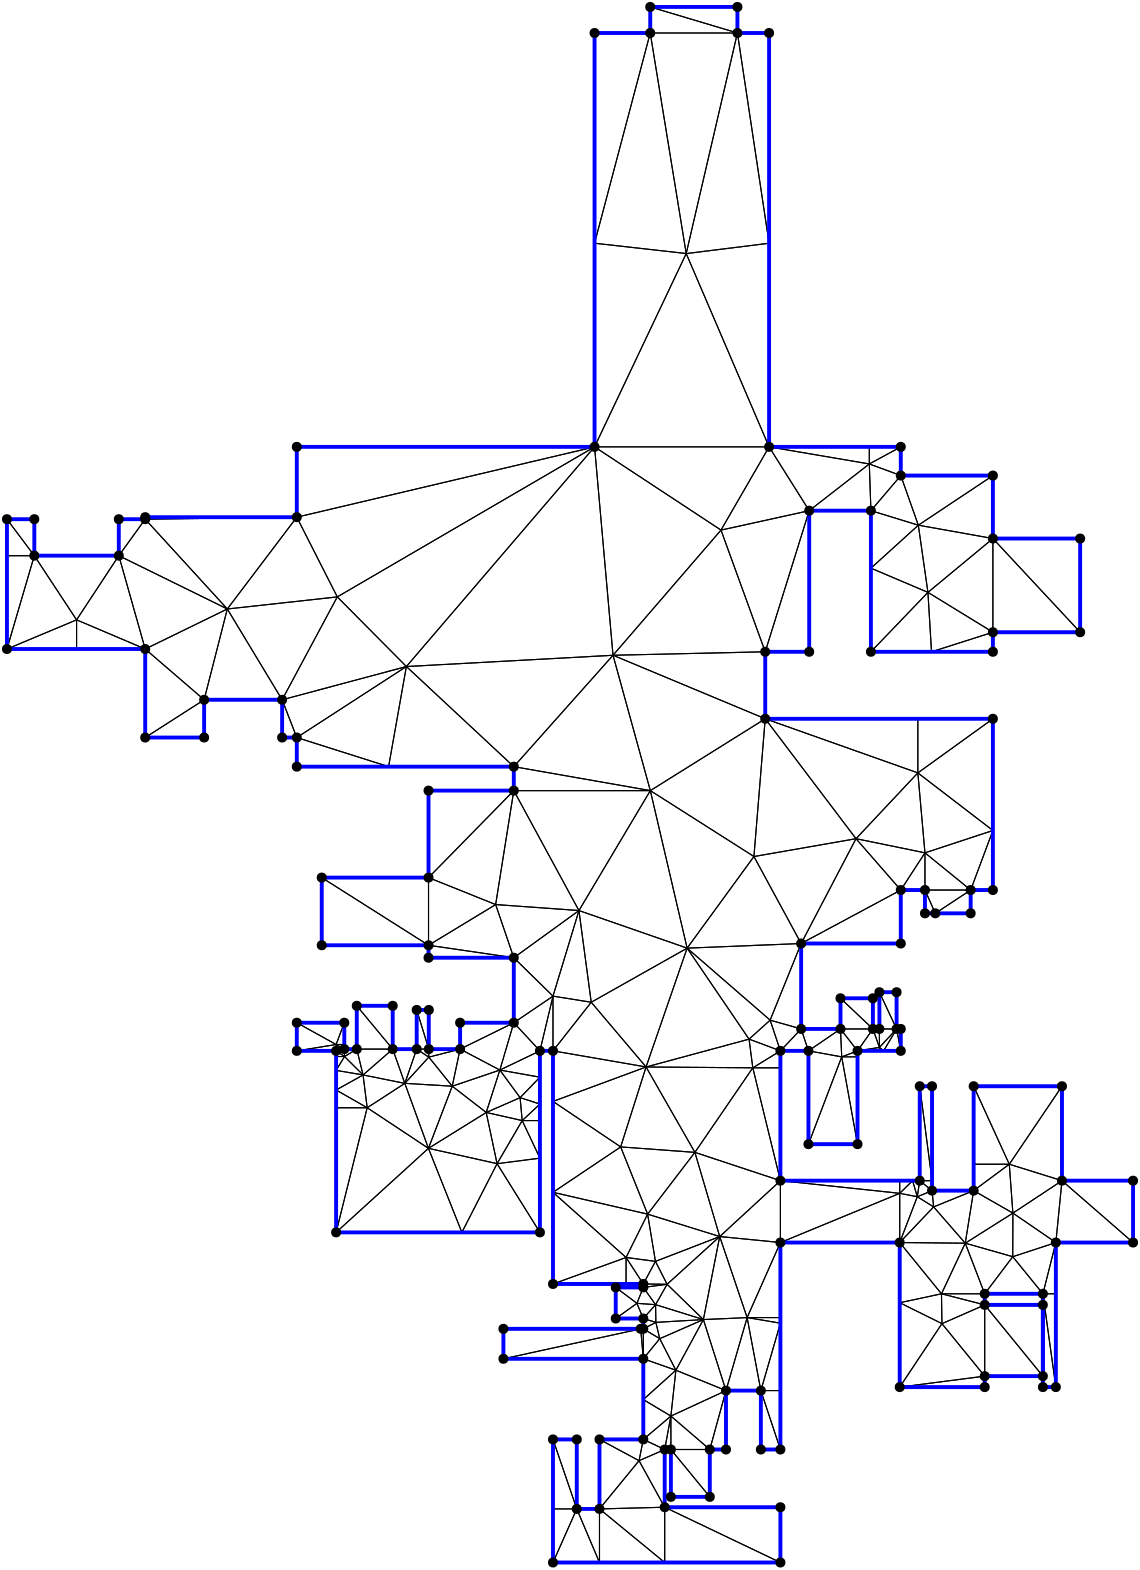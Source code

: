 <?xml version="1.0"?>
<!DOCTYPE ipe SYSTEM "ipe.dtd">
<ipe version="70218" creator="Ipe 7.2.24">
<info created="D:20221020151441" modified="D:20221020151441"/>
<ipestyle name="basic">
<symbol name="mark/disk(sx)" transformations="translations">
<path fill="sym-stroke">
0.6 0 0 0.6 0 0 e
</path>
</symbol>
<anglesize name="22.5 deg" value="22.5"/>
<anglesize name="30 deg" value="30"/>
<anglesize name="45 deg" value="45"/>
<anglesize name="60 deg" value="60"/>
<anglesize name="90 deg" value="90"/>
<arrowsize name="large" value="10"/>
<arrowsize name="small" value="5"/>
<arrowsize name="tiny" value="3"/>
<color name="blue" value="0 0 1"/>
<color name="gray" value="0.745"/>
<color name="green" value="0 1 0"/>
<color name="red" value="1 0 0"/>
<color name="pink" value="1 0.753 0.796"/>
<pen name="heavier" value="0.8"/>
<pen name="fat" value="1.4"/>
<pen name="ultrafat" value="2"/>
<gridsize name="16 pts (~6 mm)" value="16"/>
<gridsize name="32 pts (~12 mm)" value="32"/>
<gridsize name="4 pts" value="4"/>
<gridsize name="8 pts (~3 mm)" value="8"/>
<opacity name="10%" value="0.1"/>
<opacity name="25%" value="0.25"/>
<opacity name="50%" value="0.5"/>
<opacity name="75%" value="0.75"/>
<symbolsize name="large" value="5"/>
<symbolsize name="small" value="2"/>
<symbolsize name="tiny" value="1.1"/>
<textsize name="huge" value="\huge"/>
<textsize name="large" value="\large"/>
<textsize name="small" value="\small"/>
<textsize name="tiny" value="	iny"/>
<tiling name="falling" angle="-60" step="4" width="1"/>
<tiling name="rising" angle="30" step="4" width="1"/>
</ipestyle>
<page>
<layer name="hull"/>
<layer name="constraints"/>
<layer name="triangulation"/>
<layer name="obtuse"/>
<layer name="blub"/>
<layer name="problems"/>
<view layers="hull constraints triangulation obtuse blub" active="triangulation"/>
<path layer="triangulation" stroke="black">
193.447 265.093 m 
179.138 272.629 l 
</path>
<path layer="triangulation" stroke="black">
179.138 272.629 m 
176.307 259.279 l 
</path>
<path layer="triangulation" stroke="black">
176.307 259.279 m 
193.447 265.093 l 
</path>
<path layer="triangulation" stroke="black">
153.394 374.314 m 
120.344 384.794 l 
</path>
<path layer="triangulation" stroke="black">
120.344 384.794 m 
120.344 374.314 l 
</path>
<path layer="triangulation" stroke="black">
120.344 374.314 m 
153.394 374.314 l 
</path>
<path layer="triangulation" stroke="black">
212.574 107.097 m 
221.138 107.097 l 
</path>
<path layer="triangulation" stroke="black">
221.138 107.097 m 
212.574 132.115 l 
</path>
<path layer="triangulation" stroke="black">
212.574 132.115 m 
212.574 107.097 l 
</path>
<path layer="triangulation" stroke="black">
343.923 372.066 m 
370.942 351.338 l 
</path>
<path layer="triangulation" stroke="black">
370.942 351.338 m 
370.942 391.549 l 
</path>
<path layer="triangulation" stroke="black">
370.942 391.549 m 
343.923 372.066 l 
</path>
<path layer="triangulation" stroke="black">
243.557 124.463 m 
229.316 132.115 l 
</path>
<path layer="triangulation" stroke="black">
229.316 132.115 m 
229.316 107.097 l 
</path>
<path layer="triangulation" stroke="black">
229.316 107.097 m 
243.557 124.463 l 
</path>
<path layer="triangulation" stroke="black">
282.462 175.981 m 
294.443 202.996 l 
</path>
<path layer="triangulation" stroke="black">
294.443 202.996 m 
272.598 205.149 l 
</path>
<path layer="triangulation" stroke="black">
272.598 205.149 m 
282.462 175.981 l 
</path>
<path layer="triangulation" stroke="black">
245.09 171.933 m 
244.154 171.933 l 
</path>
<path layer="triangulation" stroke="black">
244.154 171.933 m 
245.09 161.142 l 
</path>
<path layer="triangulation" stroke="black">
245.09 161.142 m 
245.09 171.933 l 
</path>
<path layer="triangulation" stroke="black">
245.09 175.646 m 
242.789 181.108 l 
</path>
<path layer="triangulation" stroke="black">
242.789 181.108 m 
235.167 175.646 l 
</path>
<path layer="triangulation" stroke="black">
235.167 175.646 m 
245.09 175.646 l 
</path>
<path layer="triangulation" stroke="black">
255.019 140.523 m 
245.09 132.115 l 
</path>
<path layer="triangulation" stroke="black">
245.09 132.115 m 
252.791 128.488 l 
</path>
<path layer="triangulation" stroke="black">
252.791 128.488 m 
255.019 140.523 l 
</path>
<path layer="triangulation" stroke="black">
255.019 140.523 m 
245.09 146.463 l 
</path>
<path layer="triangulation" stroke="black">
245.09 146.463 m 
245.09 132.115 l 
</path>
<path layer="triangulation" stroke="black">
245.09 132.115 m 
255.019 140.523 l 
</path>
<path layer="triangulation" stroke="black">
212.574 253.805 m 
212.574 221.075 l 
</path>
<path layer="triangulation" stroke="black">
212.574 221.075 m 
236.939 237.416 l 
</path>
<path layer="triangulation" stroke="black">
236.939 237.416 m 
212.574 253.805 l 
</path>
<path layer="triangulation" stroke="black">
167.866 269.744 m 
176.307 259.279 l 
</path>
<path layer="triangulation" stroke="black">
176.307 259.279 m 
179.138 272.629 l 
</path>
<path layer="triangulation" stroke="black">
179.138 272.629 m 
167.866 269.744 l 
</path>
<path layer="triangulation" stroke="black">
192.445 231.388 m 
179.773 206.653 l 
</path>
<path layer="triangulation" stroke="black">
179.773 206.653 m 
207.874 206.653 l 
</path>
<path layer="triangulation" stroke="black">
207.874 206.653 m 
192.445 231.388 l 
</path>
<path layer="triangulation" stroke="black">
159.235 260.3 m 
145.687 251.518 l 
</path>
<path layer="triangulation" stroke="black">
145.687 251.518 m 
167.739 236.906 l 
</path>
<path layer="triangulation" stroke="black">
167.739 236.906 m 
159.235 260.3 l 
</path>
<path layer="triangulation" stroke="black">
56.2717 450.265 m 
25.8534 450.265 l 
</path>
<path layer="triangulation" stroke="black">
25.8534 450.265 m 
41.0672 427.163 l 
</path>
<path layer="triangulation" stroke="black">
41.0672 427.163 m 
56.2717 450.265 l 
</path>
<path layer="triangulation" stroke="black">
95.3329 431.078 m 
56.2717 450.265 l 
</path>
<path layer="triangulation" stroke="black">
56.2717 450.265 m 
65.7744 416.665 l 
</path>
<path layer="triangulation" stroke="black">
65.7744 416.665 m 
95.3329 431.078 l 
</path>
<path layer="triangulation" stroke="black">
65.7744 463.401 m 
56.2717 463.401 l 
</path>
<path layer="triangulation" stroke="black">
56.2717 463.401 m 
56.2717 450.265 l 
</path>
<path layer="triangulation" stroke="black">
56.2717 450.265 m 
65.7744 463.401 l 
</path>
<path layer="triangulation" stroke="black">
227.539 489.437 m 
134.922 435.43 l 
</path>
<path layer="triangulation" stroke="black">
134.922 435.43 m 
159.796 410.363 l 
</path>
<path layer="triangulation" stroke="black">
159.796 410.363 m 
227.539 489.437 l 
</path>
<path layer="triangulation" stroke="black">
167.767 310.013 m 
129.328 334.374 l 
</path>
<path layer="triangulation" stroke="black">
129.328 334.374 m 
129.328 310.013 l 
</path>
<path layer="triangulation" stroke="black">
129.328 310.013 m 
167.767 310.013 l 
</path>
<path layer="triangulation" stroke="black">
167.866 286.736 m 
163.513 286.736 l 
</path>
<path layer="triangulation" stroke="black">
163.513 286.736 m 
167.866 272.629 l 
</path>
<path layer="triangulation" stroke="black">
167.866 272.629 m 
167.866 286.736 l 
</path>
<path layer="triangulation" stroke="black">
247.617 365.689 m 
234.188 414.416 l 
</path>
<path layer="triangulation" stroke="black">
234.188 414.416 m 
198.468 374.314 l 
</path>
<path layer="triangulation" stroke="black">
198.468 374.314 m 
247.617 365.689 l 
</path>
<path layer="triangulation" stroke="black">
246.643 213.214 m 
249.461 196.217 l 
</path>
<path layer="triangulation" stroke="black">
249.461 196.217 m 
272.598 205.149 l 
</path>
<path layer="triangulation" stroke="black">
272.598 205.149 m 
246.643 213.214 l 
</path>
<path layer="triangulation" stroke="black">
350.207 321.515 m 
362.941 321.515 l 
</path>
<path layer="triangulation" stroke="black">
362.941 321.515 m 
362.941 329.9 l 
</path>
<path layer="triangulation" stroke="black">
362.941 329.9 m 
350.207 321.515 l 
</path>
<path layer="triangulation" stroke="black">
344.099 461.238 m 
347.554 437.058 l 
</path>
<path layer="triangulation" stroke="black">
347.554 437.058 m 
370.942 456.437 l 
</path>
<path layer="triangulation" stroke="black">
370.942 456.437 m 
344.099 461.238 l 
</path>
<path layer="triangulation" stroke="black">
337.781 279.89 m 
336.27 279.89 l 
</path>
<path layer="triangulation" stroke="black">
336.27 279.89 m 
337.781 272 l 
</path>
<path layer="triangulation" stroke="black">
337.781 272 m 
337.781 279.89 l 
</path>
<path layer="triangulation" stroke="black">
343.923 372.066 m 
288.981 391.549 l 
</path>
<path layer="triangulation" stroke="black">
288.981 391.549 m 
321.664 348.38 l 
</path>
<path layer="triangulation" stroke="black">
321.664 348.38 m 
343.923 372.066 l 
</path>
<path layer="triangulation" stroke="black">
330.086 273.247 m 
330.086 279.89 l 
</path>
<path layer="triangulation" stroke="black">
330.086 279.89 m 
327.746 279.89 l 
</path>
<path layer="triangulation" stroke="black">
327.746 279.89 m 
330.086 273.247 l 
</path>
<path layer="triangulation" stroke="black">
153.394 374.314 m 
198.468 374.314 l 
</path>
<path layer="triangulation" stroke="black">
198.468 374.314 m 
159.796 410.363 l 
</path>
<path layer="triangulation" stroke="black">
159.796 410.363 m 
153.394 374.314 l 
</path>
<path layer="triangulation" stroke="black">
378.088 197.894 m 
393.605 202.996 l 
</path>
<path layer="triangulation" stroke="black">
393.605 202.996 m 
378.141 213.59 l 
</path>
<path layer="triangulation" stroke="black">
378.141 213.59 m 
378.088 197.894 l 
</path>
<path layer="triangulation" stroke="black">
330.086 273.247 m 
331.619 272 l 
</path>
<path layer="triangulation" stroke="black">
331.619 272 m 
336.27 279.89 l 
</path>
<path layer="triangulation" stroke="black">
336.27 279.89 m 
330.086 273.247 l 
</path>
<path layer="triangulation" stroke="black">
316.514 269.835 m 
322.207 272 l 
</path>
<path layer="triangulation" stroke="black">
322.207 272 m 
316.074 279.89 l 
</path>
<path layer="triangulation" stroke="black">
316.074 279.89 m 
316.514 269.835 l 
</path>
<path layer="triangulation" stroke="black">
229.316 87.8097 m 
252.791 87.8097 l 
</path>
<path layer="triangulation" stroke="black">
252.791 87.8097 m 
229.316 107.097 l 
</path>
<path layer="triangulation" stroke="black">
229.316 107.097 m 
229.316 87.8097 l 
</path>
<path layer="triangulation" stroke="black">
388.943 184.541 m 
388.943 150.953 l 
</path>
<path layer="triangulation" stroke="black">
388.943 150.953 m 
393.605 150.953 l 
</path>
<path layer="triangulation" stroke="black">
393.605 150.953 m 
388.943 184.541 l 
</path>
<path layer="triangulation" stroke="black">
337.401 150.953 m 
367.994 150.953 l 
</path>
<path layer="triangulation" stroke="black">
367.994 150.953 m 
367.994 154.9 l 
</path>
<path layer="triangulation" stroke="black">
367.994 154.9 m 
337.401 150.953 l 
</path>
<path layer="triangulation" stroke="black">
322.207 272 m 
327.746 279.89 l 
</path>
<path layer="triangulation" stroke="black">
327.746 279.89 m 
316.074 279.89 l 
</path>
<path layer="triangulation" stroke="black">
316.074 279.89 m 
322.207 272 l 
</path>
<path layer="triangulation" stroke="black">
337.401 202.996 m 
352.433 184.541 l 
</path>
<path layer="triangulation" stroke="black">
352.433 184.541 m 
360.99 202.761 l 
</path>
<path layer="triangulation" stroke="black">
360.99 202.761 m 
337.401 202.996 l 
</path>
<path layer="triangulation" stroke="black">
229.316 87.8097 m 
221.138 107.097 l 
</path>
<path layer="triangulation" stroke="black">
221.138 107.097 m 
212.574 87.8097 l 
</path>
<path layer="triangulation" stroke="black">
212.574 87.8097 m 
229.316 87.8097 l 
</path>
<path layer="triangulation" stroke="black">
221.138 132.115 m 
212.574 132.115 l 
</path>
<path layer="triangulation" stroke="black">
212.574 132.115 m 
221.138 107.097 l 
</path>
<path layer="triangulation" stroke="black">
221.138 107.097 m 
221.138 132.115 l 
</path>
<path layer="triangulation" stroke="black">
255.019 140.523 m 
256.818 157.022 l 
</path>
<path layer="triangulation" stroke="black">
256.818 157.022 m 
245.09 146.463 l 
</path>
<path layer="triangulation" stroke="black">
245.09 146.463 m 
255.019 140.523 l 
</path>
<path layer="triangulation" stroke="black">
294.443 87.8097 m 
252.791 107.705 l 
</path>
<path layer="triangulation" stroke="black">
252.791 107.705 m 
252.791 87.8097 l 
</path>
<path layer="triangulation" stroke="black">
252.791 87.8097 m 
294.443 87.8097 l 
</path>
<path layer="triangulation" stroke="black">
229.316 87.8097 m 
229.316 107.097 l 
</path>
<path layer="triangulation" stroke="black">
229.316 107.097 m 
221.138 107.097 l 
</path>
<path layer="triangulation" stroke="black">
221.138 107.097 m 
229.316 87.8097 l 
</path>
<path layer="triangulation" stroke="black">
243.557 124.463 m 
245.09 132.115 l 
</path>
<path layer="triangulation" stroke="black">
245.09 132.115 m 
229.316 132.115 l 
</path>
<path layer="triangulation" stroke="black">
229.316 132.115 m 
243.557 124.463 l 
</path>
<path layer="triangulation" stroke="black">
269.028 111.44 m 
269.028 128.488 l 
</path>
<path layer="triangulation" stroke="black">
269.028 128.488 m 
255.019 128.488 l 
</path>
<path layer="triangulation" stroke="black">
255.019 128.488 m 
269.028 111.44 l 
</path>
<path layer="triangulation" stroke="black">
255.019 140.523 m 
269.028 128.488 l 
</path>
<path layer="triangulation" stroke="black">
269.028 128.488 m 
274.854 149.691 l 
</path>
<path layer="triangulation" stroke="black">
274.854 149.691 m 
255.019 140.523 l 
</path>
<path layer="triangulation" stroke="black">
252.791 128.488 m 
255.019 128.488 l 
</path>
<path layer="triangulation" stroke="black">
255.019 128.488 m 
255.019 140.523 l 
</path>
<path layer="triangulation" stroke="black">
255.019 140.523 m 
252.791 128.488 l 
</path>
<path layer="triangulation" stroke="black">
255.019 111.44 m 
269.028 111.44 l 
</path>
<path layer="triangulation" stroke="black">
269.028 111.44 m 
255.019 128.488 l 
</path>
<path layer="triangulation" stroke="black">
255.019 128.488 m 
255.019 111.44 l 
</path>
<path layer="triangulation" stroke="black">
243.557 124.463 m 
252.791 128.488 l 
</path>
<path layer="triangulation" stroke="black">
252.791 128.488 m 
245.09 132.115 l 
</path>
<path layer="triangulation" stroke="black">
245.09 132.115 m 
243.557 124.463 l 
</path>
<path layer="triangulation" stroke="black">
251.006 168.388 m 
249.615 174.249 l 
</path>
<path layer="triangulation" stroke="black">
249.615 174.249 m 
245.09 171.933 l 
</path>
<path layer="triangulation" stroke="black">
245.09 171.933 m 
251.006 168.388 l 
</path>
<path layer="triangulation" stroke="black">
245.09 161.142 m 
251.006 168.388 l 
</path>
<path layer="triangulation" stroke="black">
251.006 168.388 m 
245.09 171.933 l 
</path>
<path layer="triangulation" stroke="black">
245.09 171.933 m 
245.09 161.142 l 
</path>
<path layer="triangulation" stroke="black">
294.443 107.705 m 
252.791 107.705 l 
</path>
<path layer="triangulation" stroke="black">
252.791 107.705 m 
294.443 87.8097 l 
</path>
<path layer="triangulation" stroke="black">
294.443 87.8097 m 
294.443 107.705 l 
</path>
<path layer="triangulation" stroke="black">
304.542 272 m 
304.542 238.412 l 
</path>
<path layer="triangulation" stroke="black">
304.542 238.412 m 
316.514 269.835 l 
</path>
<path layer="triangulation" stroke="black">
316.514 269.835 m 
304.542 272 l 
</path>
<path layer="triangulation" stroke="black">
253.659 187.968 m 
272.598 205.149 l 
</path>
<path layer="triangulation" stroke="black">
272.598 205.149 m 
249.461 196.217 l 
</path>
<path layer="triangulation" stroke="black">
249.461 196.217 m 
253.659 187.968 l 
</path>
<path layer="triangulation" stroke="black">
330.086 293.111 m 
330.086 279.89 l 
</path>
<path layer="triangulation" stroke="black">
330.086 279.89 m 
336.27 279.89 l 
</path>
<path layer="triangulation" stroke="black">
336.27 279.89 m 
330.086 293.111 l 
</path>
<path layer="triangulation" stroke="black">
249.506 180.632 m 
253.659 187.968 l 
</path>
<path layer="triangulation" stroke="black">
253.659 187.968 m 
245.09 186.838 l 
</path>
<path layer="triangulation" stroke="black">
245.09 186.838 m 
249.506 180.632 l 
</path>
<path layer="triangulation" stroke="black">
249.506 180.632 m 
242.789 181.108 l 
</path>
<path layer="triangulation" stroke="black">
242.789 181.108 m 
245.09 175.646 l 
</path>
<path layer="triangulation" stroke="black">
245.09 175.646 m 
249.506 180.632 l 
</path>
<path layer="triangulation" stroke="black">
212.574 291.695 m 
221.919 322.508 l 
</path>
<path layer="triangulation" stroke="black">
221.919 322.508 m 
198.468 305.527 l 
</path>
<path layer="triangulation" stroke="black">
198.468 305.527 m 
212.574 291.695 l 
</path>
<path layer="triangulation" stroke="black">
290.747 283.049 m 
301.909 279.89 l 
</path>
<path layer="triangulation" stroke="black">
301.909 279.89 m 
301.909 310.648 l 
</path>
<path layer="triangulation" stroke="black">
301.909 310.648 m 
290.747 283.049 l 
</path>
<path layer="triangulation" stroke="black">
192.445 231.388 m 
167.739 236.906 l 
</path>
<path layer="triangulation" stroke="black">
167.739 236.906 m 
179.773 206.653 l 
</path>
<path layer="triangulation" stroke="black">
179.773 206.653 m 
192.445 231.388 l 
</path>
<path layer="triangulation" stroke="black">
245.09 186.838 m 
235.167 186.838 l 
</path>
<path layer="triangulation" stroke="black">
235.167 186.838 m 
242.789 181.108 l 
</path>
<path layer="triangulation" stroke="black">
242.789 181.108 m 
245.09 186.838 l 
</path>
<path layer="triangulation" stroke="black">
159.235 260.3 m 
163.513 272.629 l 
</path>
<path layer="triangulation" stroke="black">
163.513 272.629 m 
154.878 272.629 l 
</path>
<path layer="triangulation" stroke="black">
154.878 272.629 m 
159.235 260.3 l 
</path>
<path layer="triangulation" stroke="black">
246.643 213.214 m 
212.574 221.075 l 
</path>
<path layer="triangulation" stroke="black">
212.574 221.075 m 
238.883 197.616 l 
</path>
<path layer="triangulation" stroke="black">
238.883 197.616 m 
246.643 213.214 l 
</path>
<path layer="triangulation" stroke="black">
212.574 272 m 
212.574 291.695 l 
</path>
<path layer="triangulation" stroke="black">
212.574 291.695 m 
207.874 272 l 
</path>
<path layer="triangulation" stroke="black">
207.874 272 m 
212.574 272 l 
</path>
<path layer="triangulation" stroke="black">
212.574 291.695 m 
198.468 282.13 l 
</path>
<path layer="triangulation" stroke="black">
198.468 282.13 m 
207.874 272 l 
</path>
<path layer="triangulation" stroke="black">
207.874 272 m 
212.574 291.695 l 
</path>
<path layer="triangulation" stroke="black">
179.138 282.13 m 
179.138 272.629 l 
</path>
<path layer="triangulation" stroke="black">
179.138 272.629 m 
198.468 282.13 l 
</path>
<path layer="triangulation" stroke="black">
198.468 282.13 m 
179.138 282.13 l 
</path>
<path layer="triangulation" stroke="black">
134.498 251.518 m 
134.498 206.653 l 
</path>
<path layer="triangulation" stroke="black">
134.498 206.653 m 
145.687 251.518 l 
</path>
<path layer="triangulation" stroke="black">
145.687 251.518 m 
134.498 251.518 l 
</path>
<path layer="triangulation" stroke="black">
137.445 272.629 m 
137.445 274.283 l 
</path>
<path layer="triangulation" stroke="black">
137.445 274.283 m 
134.498 274.283 l 
</path>
<path layer="triangulation" stroke="black">
134.498 274.283 m 
137.445 272.629 l 
</path>
<path layer="triangulation" stroke="black">
41.0672 416.665 m 
65.7744 416.665 l 
</path>
<path layer="triangulation" stroke="black">
65.7744 416.665 m 
41.0672 427.163 l 
</path>
<path layer="triangulation" stroke="black">
41.0672 427.163 m 
41.0672 416.665 l 
</path>
<path layer="triangulation" stroke="black">
120.344 272 m 
134.498 272 l 
</path>
<path layer="triangulation" stroke="black">
134.498 272 m 
134.498 274.283 l 
</path>
<path layer="triangulation" stroke="black">
134.498 274.283 m 
120.344 272 l 
</path>
<path layer="triangulation" stroke="black">
134.498 274.283 m 
134.498 272 l 
</path>
<path layer="triangulation" stroke="black">
134.498 272 m 
137.445 272.629 l 
</path>
<path layer="triangulation" stroke="black">
137.445 272.629 m 
134.498 274.283 l 
</path>
<path layer="triangulation" stroke="black">
137.445 274.283 m 
137.445 282.13 l 
</path>
<path layer="triangulation" stroke="black">
137.445 282.13 m 
134.498 274.283 l 
</path>
<path layer="triangulation" stroke="black">
134.498 274.283 m 
137.445 274.283 l 
</path>
<path layer="triangulation" stroke="black">
141.939 272.629 m 
154.878 272.629 l 
</path>
<path layer="triangulation" stroke="black">
154.878 272.629 m 
141.939 288.221 l 
</path>
<path layer="triangulation" stroke="black">
141.939 288.221 m 
141.939 272.629 l 
</path>
<path layer="triangulation" stroke="black">
167.767 305.527 m 
198.468 305.527 l 
</path>
<path layer="triangulation" stroke="black">
198.468 305.527 m 
167.767 310.013 l 
</path>
<path layer="triangulation" stroke="black">
167.767 310.013 m 
167.767 305.527 l 
</path>
<path layer="triangulation" stroke="black">
115.067 398.391 m 
115.067 384.794 l 
</path>
<path layer="triangulation" stroke="black">
115.067 384.794 m 
120.344 384.794 l 
</path>
<path layer="triangulation" stroke="black">
120.344 384.794 m 
115.067 398.391 l 
</path>
<path layer="triangulation" stroke="black">
95.3329 431.078 m 
86.985 398.391 l 
</path>
<path layer="triangulation" stroke="black">
86.985 398.391 m 
115.067 398.391 l 
</path>
<path layer="triangulation" stroke="black">
115.067 398.391 m 
95.3329 431.078 l 
</path>
<path layer="triangulation" stroke="black">
86.985 384.794 m 
86.985 398.391 l 
</path>
<path layer="triangulation" stroke="black">
86.985 398.391 m 
65.7744 384.794 l 
</path>
<path layer="triangulation" stroke="black">
65.7744 384.794 m 
86.985 384.794 l 
</path>
<path layer="triangulation" stroke="black">
16 450.265 m 
16 416.665 l 
</path>
<path layer="triangulation" stroke="black">
16 416.665 m 
25.8534 450.265 l 
</path>
<path layer="triangulation" stroke="black">
25.8534 450.265 m 
16 450.265 l 
</path>
<path layer="triangulation" stroke="black">
25.8534 463.401 m 
16 463.401 l 
</path>
<path layer="triangulation" stroke="black">
16 463.401 m 
25.8534 450.265 l 
</path>
<path layer="triangulation" stroke="black">
25.8534 450.265 m 
25.8534 463.401 l 
</path>
<path layer="triangulation" stroke="black">
65.7744 464.126 m 
65.7744 463.401 l 
</path>
<path layer="triangulation" stroke="black">
65.7744 463.401 m 
120.344 464.126 l 
</path>
<path layer="triangulation" stroke="black">
120.344 464.126 m 
65.7744 464.126 l 
</path>
<path layer="triangulation" stroke="black">
65.7744 463.401 m 
56.2717 450.265 l 
</path>
<path layer="triangulation" stroke="black">
56.2717 450.265 m 
95.3329 431.078 l 
</path>
<path layer="triangulation" stroke="black">
95.3329 431.078 m 
65.7744 463.401 l 
</path>
<path layer="triangulation" stroke="black">
134.922 435.43 m 
95.3329 431.078 l 
</path>
<path layer="triangulation" stroke="black">
95.3329 431.078 m 
115.067 398.391 l 
</path>
<path layer="triangulation" stroke="black">
115.067 398.391 m 
134.922 435.43 l 
</path>
<path layer="triangulation" stroke="black">
65.7744 416.665 m 
65.7744 384.794 l 
</path>
<path layer="triangulation" stroke="black">
65.7744 384.794 m 
86.985 398.391 l 
</path>
<path layer="triangulation" stroke="black">
86.985 398.391 m 
65.7744 416.665 l 
</path>
<path layer="triangulation" stroke="black">
221.919 322.508 m 
198.468 365.689 l 
</path>
<path layer="triangulation" stroke="black">
198.468 365.689 m 
191.932 324.668 l 
</path>
<path layer="triangulation" stroke="black">
191.932 324.668 m 
221.919 322.508 l 
</path>
<path layer="triangulation" stroke="black">
167.767 334.374 m 
129.328 334.374 l 
</path>
<path layer="triangulation" stroke="black">
129.328 334.374 m 
167.767 310.013 l 
</path>
<path layer="triangulation" stroke="black">
167.767 310.013 m 
167.767 334.374 l 
</path>
<path layer="triangulation" stroke="black">
288.981 415.668 m 
234.188 414.416 l 
</path>
<path layer="triangulation" stroke="black">
234.188 414.416 m 
288.981 391.549 l 
</path>
<path layer="triangulation" stroke="black">
288.981 391.549 m 
288.981 415.668 l 
</path>
<path layer="triangulation" stroke="black">
153.394 374.314 m 
159.796 410.363 l 
</path>
<path layer="triangulation" stroke="black">
159.796 410.363 m 
120.344 384.794 l 
</path>
<path layer="triangulation" stroke="black">
120.344 384.794 m 
153.394 374.314 l 
</path>
<path layer="triangulation" stroke="black">
227.539 562.746 m 
247.584 638.433 l 
</path>
<path layer="triangulation" stroke="black">
247.584 638.433 m 
227.539 638.433 l 
</path>
<path layer="triangulation" stroke="black">
227.539 638.433 m 
227.539 562.746 l 
</path>
<path layer="triangulation" stroke="black">
337.781 479.106 m 
326.449 483.285 l 
</path>
<path layer="triangulation" stroke="black">
326.449 483.285 m 
327.027 466.472 l 
</path>
<path layer="triangulation" stroke="black">
327.027 466.472 m 
337.781 479.106 l 
</path>
<path layer="triangulation" stroke="black">
260.536 559.03 m 
227.539 562.746 l 
</path>
<path layer="triangulation" stroke="black">
227.539 562.746 m 
227.539 489.437 l 
</path>
<path layer="triangulation" stroke="black">
227.539 489.437 m 
260.536 559.03 l 
</path>
<path layer="triangulation" stroke="black">
120.344 489.437 m 
120.344 464.126 l 
</path>
<path layer="triangulation" stroke="black">
120.344 464.126 m 
227.539 489.437 l 
</path>
<path layer="triangulation" stroke="black">
227.539 489.437 m 
120.344 489.437 l 
</path>
<path layer="triangulation" stroke="black">
212.574 291.695 m 
198.468 305.527 l 
</path>
<path layer="triangulation" stroke="black">
198.468 305.527 m 
198.468 282.13 l 
</path>
<path layer="triangulation" stroke="black">
198.468 282.13 m 
212.574 291.695 l 
</path>
<path layer="triangulation" stroke="black">
198.468 365.689 m 
167.767 365.689 l 
</path>
<path layer="triangulation" stroke="black">
167.767 365.689 m 
167.767 334.374 l 
</path>
<path layer="triangulation" stroke="black">
167.767 334.374 m 
198.468 365.689 l 
</path>
<path layer="triangulation" stroke="black">
191.932 324.668 m 
198.468 365.689 l 
</path>
<path layer="triangulation" stroke="black">
198.468 365.689 m 
167.767 334.374 l 
</path>
<path layer="triangulation" stroke="black">
167.767 334.374 m 
191.932 324.668 l 
</path>
<path layer="triangulation" stroke="black">
198.468 305.527 m 
191.932 324.668 l 
</path>
<path layer="triangulation" stroke="black">
191.932 324.668 m 
167.767 310.013 l 
</path>
<path layer="triangulation" stroke="black">
167.767 310.013 m 
198.468 305.527 l 
</path>
<path layer="triangulation" stroke="black">
163.513 272.629 m 
167.866 272.629 l 
</path>
<path layer="triangulation" stroke="black">
167.866 272.629 m 
163.513 286.736 l 
</path>
<path layer="triangulation" stroke="black">
163.513 286.736 m 
163.513 272.629 l 
</path>
<path layer="triangulation" stroke="black">
154.878 272.629 m 
154.878 288.221 l 
</path>
<path layer="triangulation" stroke="black">
154.878 288.221 m 
141.939 288.221 l 
</path>
<path layer="triangulation" stroke="black">
141.939 288.221 m 
154.878 272.629 l 
</path>
<path layer="triangulation" stroke="black">
304.542 272 m 
316.514 269.835 l 
</path>
<path layer="triangulation" stroke="black">
316.514 269.835 m 
316.074 279.89 l 
</path>
<path layer="triangulation" stroke="black">
316.074 279.89 m 
304.542 272 l 
</path>
<path layer="triangulation" stroke="black">
304.542 272 m 
316.074 279.89 l 
</path>
<path layer="triangulation" stroke="black">
316.074 279.89 m 
301.909 279.89 l 
</path>
<path layer="triangulation" stroke="black">
301.909 279.89 m 
304.542 272 l 
</path>
<path layer="triangulation" stroke="black">
327.746 279.89 m 
316.074 290.931 l 
</path>
<path layer="triangulation" stroke="black">
316.074 290.931 m 
316.074 279.89 l 
</path>
<path layer="triangulation" stroke="black">
316.074 279.89 m 
327.746 279.89 l 
</path>
<path layer="triangulation" stroke="black">
330.086 279.89 m 
330.086 273.247 l 
</path>
<path layer="triangulation" stroke="black">
330.086 273.247 m 
336.27 279.89 l 
</path>
<path layer="triangulation" stroke="black">
336.27 279.89 m 
330.086 279.89 l 
</path>
<path layer="triangulation" stroke="black">
327.746 279.89 m 
327.746 290.931 l 
</path>
<path layer="triangulation" stroke="black">
327.746 290.931 m 
316.074 290.931 l 
</path>
<path layer="triangulation" stroke="black">
316.074 290.931 m 
327.746 279.89 l 
</path>
<path layer="triangulation" stroke="black">
134.922 435.43 m 
227.539 489.437 l 
</path>
<path layer="triangulation" stroke="black">
227.539 489.437 m 
120.344 464.126 l 
</path>
<path layer="triangulation" stroke="black">
120.344 464.126 m 
134.922 435.43 l 
</path>
<path layer="triangulation" stroke="black">
284.915 341.965 m 
288.981 391.549 l 
</path>
<path layer="triangulation" stroke="black">
288.981 391.549 m 
247.617 365.689 l 
</path>
<path layer="triangulation" stroke="black">
247.617 365.689 m 
284.915 341.965 l 
</path>
<path layer="triangulation" stroke="black">
234.188 414.416 m 
273.058 459.478 l 
</path>
<path layer="triangulation" stroke="black">
273.058 459.478 m 
227.539 489.437 l 
</path>
<path layer="triangulation" stroke="black">
227.539 489.437 m 
234.188 414.416 l 
</path>
<path layer="triangulation" stroke="black">
247.584 638.433 m 
278.972 638.433 l 
</path>
<path layer="triangulation" stroke="black">
278.972 638.433 m 
247.584 647.81 l 
</path>
<path layer="triangulation" stroke="black">
247.584 647.81 m 
247.584 638.433 l 
</path>
<path layer="triangulation" stroke="black">
278.972 638.433 m 
278.972 647.81 l 
</path>
<path layer="triangulation" stroke="black">
278.972 647.81 m 
247.584 647.81 l 
</path>
<path layer="triangulation" stroke="black">
247.584 647.81 m 
278.972 638.433 l 
</path>
<path layer="triangulation" stroke="black">
260.536 559.03 m 
247.584 638.433 l 
</path>
<path layer="triangulation" stroke="black">
247.584 638.433 m 
227.539 562.746 l 
</path>
<path layer="triangulation" stroke="black">
227.539 562.746 m 
260.536 559.03 l 
</path>
<path layer="triangulation" stroke="black">
278.972 638.433 m 
247.584 638.433 l 
</path>
<path layer="triangulation" stroke="black">
247.584 638.433 m 
260.536 559.03 l 
</path>
<path layer="triangulation" stroke="black">
260.536 559.03 m 
278.972 638.433 l 
</path>
<path layer="triangulation" stroke="black">
273.058 459.478 m 
234.188 414.416 l 
</path>
<path layer="triangulation" stroke="black">
234.188 414.416 m 
288.981 415.668 l 
</path>
<path layer="triangulation" stroke="black">
288.981 415.668 m 
273.058 459.478 l 
</path>
<path layer="triangulation" stroke="black">
304.813 415.668 m 
304.813 466.472 l 
</path>
<path layer="triangulation" stroke="black">
304.813 466.472 m 
288.981 415.668 l 
</path>
<path layer="triangulation" stroke="black">
288.981 415.668 m 
304.813 415.668 l 
</path>
<path layer="triangulation" stroke="black">
326.449 483.285 m 
337.781 479.106 l 
</path>
<path layer="triangulation" stroke="black">
337.781 479.106 m 
337.781 489.437 l 
</path>
<path layer="triangulation" stroke="black">
337.781 489.437 m 
326.449 483.285 l 
</path>
<path layer="triangulation" stroke="black">
326.449 483.285 m 
304.813 466.472 l 
</path>
<path layer="triangulation" stroke="black">
304.813 466.472 m 
327.027 466.472 l 
</path>
<path layer="triangulation" stroke="black">
327.027 466.472 m 
326.449 483.285 l 
</path>
<path layer="triangulation" stroke="black">
347.554 437.058 m 
327.027 445.768 l 
</path>
<path layer="triangulation" stroke="black">
327.027 445.768 m 
327.027 415.668 l 
</path>
<path layer="triangulation" stroke="black">
327.027 415.668 m 
347.554 437.058 l 
</path>
<path layer="triangulation" stroke="black">
337.781 479.106 m 
327.027 466.472 l 
</path>
<path layer="triangulation" stroke="black">
327.027 466.472 m 
344.099 461.238 l 
</path>
<path layer="triangulation" stroke="black">
344.099 461.238 m 
337.781 479.106 l 
</path>
<path layer="triangulation" stroke="black">
402.355 456.437 m 
370.942 456.437 l 
</path>
<path layer="triangulation" stroke="black">
370.942 456.437 m 
402.355 422.71 l 
</path>
<path layer="triangulation" stroke="black">
402.355 422.71 m 
402.355 456.437 l 
</path>
<path layer="triangulation" stroke="black">
337.781 479.106 m 
344.099 461.238 l 
</path>
<path layer="triangulation" stroke="black">
344.099 461.238 m 
370.942 479.106 l 
</path>
<path layer="triangulation" stroke="black">
370.942 479.106 m 
337.781 479.106 l 
</path>
<path layer="triangulation" stroke="black">
370.942 422.71 m 
402.355 422.71 l 
</path>
<path layer="triangulation" stroke="black">
402.355 422.71 m 
370.942 456.437 l 
</path>
<path layer="triangulation" stroke="black">
370.942 456.437 m 
370.942 422.71 l 
</path>
<path layer="triangulation" stroke="black">
346.485 321.515 m 
350.207 321.515 l 
</path>
<path layer="triangulation" stroke="black">
350.207 321.515 m 
346.485 329.9 l 
</path>
<path layer="triangulation" stroke="black">
346.485 329.9 m 
346.485 321.515 l 
</path>
<path layer="triangulation" stroke="black">
343.923 372.066 m 
370.942 391.549 l 
</path>
<path layer="triangulation" stroke="black">
370.942 391.549 m 
343.923 391.549 l 
</path>
<path layer="triangulation" stroke="black">
343.923 391.549 m 
343.923 372.066 l 
</path>
<path layer="triangulation" stroke="black">
346.485 329.9 m 
350.207 321.515 l 
</path>
<path layer="triangulation" stroke="black">
350.207 321.515 m 
362.941 329.9 l 
</path>
<path layer="triangulation" stroke="black">
362.941 329.9 m 
346.485 329.9 l 
</path>
<path layer="triangulation" stroke="black">
370.942 329.9 m 
370.942 351.338 l 
</path>
<path layer="triangulation" stroke="black">
370.942 351.338 m 
362.941 329.9 l 
</path>
<path layer="triangulation" stroke="black">
362.941 329.9 m 
370.942 329.9 l 
</path>
<path layer="triangulation" stroke="black">
301.909 310.648 m 
337.781 310.648 l 
</path>
<path layer="triangulation" stroke="black">
337.781 310.648 m 
337.781 329.9 l 
</path>
<path layer="triangulation" stroke="black">
337.781 329.9 m 
301.909 310.648 l 
</path>
<path layer="triangulation" stroke="black">
349.034 225.262 m 
344.609 259.267 l 
</path>
<path layer="triangulation" stroke="black">
344.609 259.267 m 
344.609 225.262 l 
</path>
<path layer="triangulation" stroke="black">
344.609 225.262 m 
349.034 225.262 l 
</path>
<path layer="triangulation" stroke="black">
364.014 259.267 m 
364.014 231.185 l 
</path>
<path layer="triangulation" stroke="black">
364.014 231.185 m 
376.844 231.185 l 
</path>
<path layer="triangulation" stroke="black">
376.844 231.185 m 
364.014 259.267 l 
</path>
<path layer="triangulation" stroke="black">
388.943 184.541 m 
393.605 202.996 l 
</path>
<path layer="triangulation" stroke="black">
393.605 202.996 m 
378.088 197.894 l 
</path>
<path layer="triangulation" stroke="black">
378.088 197.894 m 
388.943 184.541 l 
</path>
<path layer="triangulation" stroke="black">
421.398 202.996 m 
395.812 225.262 l 
</path>
<path layer="triangulation" stroke="black">
395.812 225.262 m 
393.605 202.996 l 
</path>
<path layer="triangulation" stroke="black">
393.605 202.996 m 
421.398 202.996 l 
</path>
<path layer="triangulation" stroke="black">
376.844 231.185 m 
364.014 221.679 l 
</path>
<path layer="triangulation" stroke="black">
364.014 221.679 m 
378.141 213.59 l 
</path>
<path layer="triangulation" stroke="black">
378.141 213.59 m 
376.844 231.185 l 
</path>
<path layer="triangulation" stroke="black">
378.141 213.59 m 
395.812 225.262 l 
</path>
<path layer="triangulation" stroke="black">
395.812 225.262 m 
376.844 231.185 l 
</path>
<path layer="triangulation" stroke="black">
376.844 231.185 m 
378.141 213.59 l 
</path>
<path layer="triangulation" stroke="black">
342.036 225.262 m 
337.401 225.262 l 
</path>
<path layer="triangulation" stroke="black">
337.401 225.262 m 
337.401 220.716 l 
</path>
<path layer="triangulation" stroke="black">
337.401 220.716 m 
342.036 225.262 l 
</path>
<path layer="triangulation" stroke="black">
352.601 173.799 m 
337.401 150.953 l 
</path>
<path layer="triangulation" stroke="black">
337.401 150.953 m 
367.994 154.9 l 
</path>
<path layer="triangulation" stroke="black">
367.994 154.9 m 
352.601 173.799 l 
</path>
<path layer="triangulation" stroke="black">
376.844 231.185 m 
395.812 259.267 l 
</path>
<path layer="triangulation" stroke="black">
395.812 259.267 m 
364.014 259.267 l 
</path>
<path layer="triangulation" stroke="black">
364.014 259.267 m 
376.844 231.185 l 
</path>
<path layer="triangulation" stroke="black">
330.086 273.247 m 
322.207 272 l 
</path>
<path layer="triangulation" stroke="black">
322.207 272 m 
330.086 272 l 
</path>
<path layer="triangulation" stroke="black">
330.086 272 m 
330.086 273.247 l 
</path>
<path layer="triangulation" stroke="black">
294.443 272 m 
304.542 272 l 
</path>
<path layer="triangulation" stroke="black">
304.542 272 m 
301.909 279.89 l 
</path>
<path layer="triangulation" stroke="black">
301.909 279.89 m 
294.443 272 l 
</path>
<path layer="triangulation" stroke="black">
304.542 238.412 m 
322.207 238.412 l 
</path>
<path layer="triangulation" stroke="black">
322.207 238.412 m 
316.514 269.835 l 
</path>
<path layer="triangulation" stroke="black">
316.514 269.835 m 
304.542 238.412 l 
</path>
<path layer="triangulation" stroke="black">
301.909 310.648 m 
260.864 308.978 l 
</path>
<path layer="triangulation" stroke="black">
260.864 308.978 m 
290.747 283.049 l 
</path>
<path layer="triangulation" stroke="black">
290.747 283.049 m 
301.909 310.648 l 
</path>
<path layer="triangulation" stroke="black">
212.574 221.075 m 
212.574 188.079 l 
</path>
<path layer="triangulation" stroke="black">
212.574 188.079 m 
238.883 197.616 l 
</path>
<path layer="triangulation" stroke="black">
238.883 197.616 m 
212.574 221.075 l 
</path>
<path layer="triangulation" stroke="black">
272.598 205.149 m 
294.443 225.262 l 
</path>
<path layer="triangulation" stroke="black">
294.443 225.262 m 
263.663 235.458 l 
</path>
<path layer="triangulation" stroke="black">
263.663 235.458 m 
272.598 205.149 l 
</path>
<path layer="triangulation" stroke="black">
294.443 202.996 m 
337.401 202.996 l 
</path>
<path layer="triangulation" stroke="black">
337.401 202.996 m 
337.401 220.716 l 
</path>
<path layer="triangulation" stroke="black">
337.401 220.716 m 
294.443 202.996 l 
</path>
<path layer="triangulation" stroke="black">
294.443 225.262 m 
294.443 202.996 l 
</path>
<path layer="triangulation" stroke="black">
294.443 202.996 m 
337.401 220.716 l 
</path>
<path layer="triangulation" stroke="black">
337.401 220.716 m 
294.443 225.262 l 
</path>
<path layer="triangulation" stroke="black">
349.034 225.262 m 
349.034 259.267 l 
</path>
<path layer="triangulation" stroke="black">
349.034 259.267 m 
344.609 259.267 l 
</path>
<path layer="triangulation" stroke="black">
344.609 259.267 m 
349.034 225.262 l 
</path>
<path layer="triangulation" stroke="black">
349.599 215.832 m 
337.401 202.996 l 
</path>
<path layer="triangulation" stroke="black">
337.401 202.996 m 
360.99 202.761 l 
</path>
<path layer="triangulation" stroke="black">
360.99 202.761 m 
349.599 215.832 l 
</path>
<path layer="triangulation" stroke="black">
367.994 180.545 m 
388.924 154.9 l 
</path>
<path layer="triangulation" stroke="black">
388.924 154.9 m 
388.924 180.545 l 
</path>
<path layer="triangulation" stroke="black">
388.924 180.545 m 
367.994 180.545 l 
</path>
<path layer="triangulation" stroke="black">
343.726 219.482 m 
344.609 225.262 l 
</path>
<path layer="triangulation" stroke="black">
344.609 225.262 m 
342.036 225.262 l 
</path>
<path layer="triangulation" stroke="black">
342.036 225.262 m 
343.726 219.482 l 
</path>
<path layer="triangulation" stroke="black">
294.443 128.488 m 
287.41 149.691 l 
</path>
<path layer="triangulation" stroke="black">
287.41 149.691 m 
287.41 128.488 l 
</path>
<path layer="triangulation" stroke="black">
287.41 128.488 m 
294.443 128.488 l 
</path>
<path layer="triangulation" stroke="black">
266.719 175.268 m 
272.598 205.149 l 
</path>
<path layer="triangulation" stroke="black">
272.598 205.149 m 
253.659 187.968 l 
</path>
<path layer="triangulation" stroke="black">
253.659 187.968 m 
266.719 175.268 l 
</path>
<path layer="triangulation" stroke="black">
274.854 128.488 m 
274.854 149.691 l 
</path>
<path layer="triangulation" stroke="black">
274.854 149.691 m 
269.028 128.488 l 
</path>
<path layer="triangulation" stroke="black">
269.028 128.488 m 
274.854 128.488 l 
</path>
<path layer="triangulation" stroke="black">
287.41 149.691 m 
294.443 173.964 l 
</path>
<path layer="triangulation" stroke="black">
294.443 173.964 m 
282.462 175.981 l 
</path>
<path layer="triangulation" stroke="black">
282.462 175.981 m 
287.41 149.691 l 
</path>
<path layer="triangulation" stroke="black">
252.791 107.705 m 
252.791 128.488 l 
</path>
<path layer="triangulation" stroke="black">
252.791 128.488 m 
243.557 124.463 l 
</path>
<path layer="triangulation" stroke="black">
243.557 124.463 m 
252.791 107.705 l 
</path>
<path layer="triangulation" stroke="black">
294.443 149.691 m 
287.41 149.691 l 
</path>
<path layer="triangulation" stroke="black">
287.41 149.691 m 
294.443 128.488 l 
</path>
<path layer="triangulation" stroke="black">
294.443 128.488 m 
294.443 149.691 l 
</path>
<path layer="triangulation" stroke="black">
393.605 184.541 m 
393.605 202.996 l 
</path>
<path layer="triangulation" stroke="black">
393.605 202.996 m 
388.943 184.541 l 
</path>
<path layer="triangulation" stroke="black">
388.943 184.541 m 
393.605 184.541 l 
</path>
<path layer="triangulation" stroke="black">
352.433 184.541 m 
352.601 173.799 l 
</path>
<path layer="triangulation" stroke="black">
352.601 173.799 m 
367.994 180.545 l 
</path>
<path layer="triangulation" stroke="black">
367.994 180.545 m 
352.433 184.541 l 
</path>
<path layer="triangulation" stroke="black">
378.088 197.894 m 
360.99 202.761 l 
</path>
<path layer="triangulation" stroke="black">
360.99 202.761 m 
367.994 184.541 l 
</path>
<path layer="triangulation" stroke="black">
367.994 184.541 m 
378.088 197.894 l 
</path>
<path layer="triangulation" stroke="black">
367.994 154.9 m 
388.924 154.9 l 
</path>
<path layer="triangulation" stroke="black">
388.924 154.9 m 
367.994 180.545 l 
</path>
<path layer="triangulation" stroke="black">
367.994 180.545 m 
367.994 154.9 l 
</path>
<path layer="triangulation" stroke="black">
421.398 225.262 m 
395.812 225.262 l 
</path>
<path layer="triangulation" stroke="black">
395.812 225.262 m 
421.398 202.996 l 
</path>
<path layer="triangulation" stroke="black">
421.398 202.996 m 
421.398 225.262 l 
</path>
<path layer="triangulation" stroke="black">
200.734 255.157 m 
188.536 249.819 l 
</path>
<path layer="triangulation" stroke="black">
188.536 249.819 m 
201.491 246.901 l 
</path>
<path layer="triangulation" stroke="black">
201.491 246.901 m 
200.734 255.157 l 
</path>
<path layer="triangulation" stroke="black">
193.447 265.093 m 
176.307 259.279 l 
</path>
<path layer="triangulation" stroke="black">
176.307 259.279 m 
188.536 249.819 l 
</path>
<path layer="triangulation" stroke="black">
188.536 249.819 m 
193.447 265.093 l 
</path>
<path layer="triangulation" stroke="black">
159.235 260.3 m 
167.866 269.744 l 
</path>
<path layer="triangulation" stroke="black">
167.866 269.744 m 
163.513 272.629 l 
</path>
<path layer="triangulation" stroke="black">
163.513 272.629 m 
159.235 260.3 l 
</path>
<path layer="triangulation" stroke="black">
198.468 365.689 m 
247.617 365.689 l 
</path>
<path layer="triangulation" stroke="black">
247.617 365.689 m 
198.468 374.314 l 
</path>
<path layer="triangulation" stroke="black">
198.468 374.314 m 
198.468 365.689 l 
</path>
<path layer="triangulation" stroke="black">
288.981 415.668 m 
304.813 466.472 l 
</path>
<path layer="triangulation" stroke="black">
304.813 466.472 m 
273.058 459.478 l 
</path>
<path layer="triangulation" stroke="black">
273.058 459.478 m 
288.981 415.668 l 
</path>
<path layer="triangulation" stroke="black">
346.485 329.9 m 
346.485 343.288 l 
</path>
<path layer="triangulation" stroke="black">
346.485 343.288 m 
337.781 329.9 l 
</path>
<path layer="triangulation" stroke="black">
337.781 329.9 m 
346.485 329.9 l 
</path>
<path layer="triangulation" stroke="black">
346.485 329.9 m 
362.941 329.9 l 
</path>
<path layer="triangulation" stroke="black">
362.941 329.9 m 
346.485 343.288 l 
</path>
<path layer="triangulation" stroke="black">
346.485 343.288 m 
346.485 329.9 l 
</path>
<path layer="triangulation" stroke="black">
260.864 308.978 m 
226.34 289.502 l 
</path>
<path layer="triangulation" stroke="black">
226.34 289.502 m 
246.083 266.199 l 
</path>
<path layer="triangulation" stroke="black">
246.083 266.199 m 
260.864 308.978 l 
</path>
<path layer="triangulation" stroke="black">
245.09 186.838 m 
253.659 187.968 l 
</path>
<path layer="triangulation" stroke="black">
253.659 187.968 m 
245.09 188.079 l 
</path>
<path layer="triangulation" stroke="black">
245.09 188.079 m 
245.09 186.838 l 
</path>
<path layer="triangulation" stroke="black">
212.574 87.8097 m 
221.138 107.097 l 
</path>
<path layer="triangulation" stroke="black">
221.138 107.097 m 
212.574 107.097 l 
</path>
<path layer="triangulation" stroke="black">
212.574 107.097 m 
212.574 87.8097 l 
</path>
<path layer="triangulation" stroke="black">
235.167 175.646 m 
242.789 181.108 l 
</path>
<path layer="triangulation" stroke="black">
242.789 181.108 m 
235.167 186.838 l 
</path>
<path layer="triangulation" stroke="black">
235.167 186.838 m 
235.167 175.646 l 
</path>
<path layer="triangulation" stroke="black">
245.09 188.079 m 
249.461 196.217 l 
</path>
<path layer="triangulation" stroke="black">
249.461 196.217 m 
238.883 197.616 l 
</path>
<path layer="triangulation" stroke="black">
238.883 197.616 m 
245.09 188.079 l 
</path>
<path layer="triangulation" stroke="black">
212.574 188.079 m 
238.883 188.079 l 
</path>
<path layer="triangulation" stroke="black">
238.883 188.079 m 
238.883 197.616 l 
</path>
<path layer="triangulation" stroke="black">
238.883 197.616 m 
212.574 188.079 l 
</path>
<path layer="triangulation" stroke="black">
238.883 188.079 m 
245.09 188.079 l 
</path>
<path layer="triangulation" stroke="black">
245.09 188.079 m 
238.883 197.616 l 
</path>
<path layer="triangulation" stroke="black">
238.883 197.616 m 
238.883 188.079 l 
</path>
<path layer="triangulation" stroke="black">
188.536 249.819 m 
200.734 255.157 l 
</path>
<path layer="triangulation" stroke="black">
200.734 255.157 m 
193.447 265.093 l 
</path>
<path layer="triangulation" stroke="black">
193.447 265.093 m 
188.536 249.819 l 
</path>
<path layer="triangulation" stroke="black">
188.536 249.819 m 
167.739 236.906 l 
</path>
<path layer="triangulation" stroke="black">
167.739 236.906 m 
192.445 231.388 l 
</path>
<path layer="triangulation" stroke="black">
192.445 231.388 m 
188.536 249.819 l 
</path>
<path layer="triangulation" stroke="black">
137.525 269.955 m 
141.939 272.629 l 
</path>
<path layer="triangulation" stroke="black">
141.939 272.629 m 
137.445 272.629 l 
</path>
<path layer="triangulation" stroke="black">
137.445 272.629 m 
137.525 269.955 l 
</path>
<path layer="triangulation" stroke="black">
188.536 249.819 m 
176.307 259.279 l 
</path>
<path layer="triangulation" stroke="black">
176.307 259.279 m 
167.739 236.906 l 
</path>
<path layer="triangulation" stroke="black">
167.739 236.906 m 
188.536 249.819 l 
</path>
<path layer="triangulation" stroke="black">
179.138 272.629 m 
167.866 272.629 l 
</path>
<path layer="triangulation" stroke="black">
167.866 272.629 m 
167.866 269.744 l 
</path>
<path layer="triangulation" stroke="black">
167.866 269.744 m 
179.138 272.629 l 
</path>
<path layer="triangulation" stroke="black">
65.7744 463.401 m 
95.3329 431.078 l 
</path>
<path layer="triangulation" stroke="black">
95.3329 431.078 m 
120.344 464.126 l 
</path>
<path layer="triangulation" stroke="black">
120.344 464.126 m 
65.7744 463.401 l 
</path>
<path layer="triangulation" stroke="black">
65.7744 416.665 m 
86.985 398.391 l 
</path>
<path layer="triangulation" stroke="black">
86.985 398.391 m 
95.3329 431.078 l 
</path>
<path layer="triangulation" stroke="black">
95.3329 431.078 m 
65.7744 416.665 l 
</path>
<path layer="triangulation" stroke="black">
167.767 310.013 m 
191.932 324.668 l 
</path>
<path layer="triangulation" stroke="black">
191.932 324.668 m 
167.767 334.374 l 
</path>
<path layer="triangulation" stroke="black">
167.767 334.374 m 
167.767 310.013 l 
</path>
<path layer="triangulation" stroke="black">
221.919 322.508 m 
212.574 291.695 l 
</path>
<path layer="triangulation" stroke="black">
212.574 291.695 m 
226.34 289.502 l 
</path>
<path layer="triangulation" stroke="black">
226.34 289.502 m 
221.919 322.508 l 
</path>
<path layer="triangulation" stroke="black">
236.939 237.416 m 
263.663 235.458 l 
</path>
<path layer="triangulation" stroke="black">
263.663 235.458 m 
246.083 266.199 l 
</path>
<path layer="triangulation" stroke="black">
246.083 266.199 m 
236.939 237.416 l 
</path>
<path layer="triangulation" stroke="black">
221.919 322.508 m 
247.617 365.689 l 
</path>
<path layer="triangulation" stroke="black">
247.617 365.689 m 
198.468 365.689 l 
</path>
<path layer="triangulation" stroke="black">
198.468 365.689 m 
221.919 322.508 l 
</path>
<path layer="triangulation" stroke="black">
201.491 246.901 m 
188.536 249.819 l 
</path>
<path layer="triangulation" stroke="black">
188.536 249.819 m 
192.445 231.388 l 
</path>
<path layer="triangulation" stroke="black">
192.445 231.388 m 
201.491 246.901 l 
</path>
<path layer="triangulation" stroke="black">
294.443 272 m 
283.158 276.221 l 
</path>
<path layer="triangulation" stroke="black">
283.158 276.221 m 
284.51 265.895 l 
</path>
<path layer="triangulation" stroke="black">
284.51 265.895 m 
294.443 272 l 
</path>
<path layer="triangulation" stroke="black">
263.663 235.458 m 
236.939 237.416 l 
</path>
<path layer="triangulation" stroke="black">
236.939 237.416 m 
246.643 213.214 l 
</path>
<path layer="triangulation" stroke="black">
246.643 213.214 m 
263.663 235.458 l 
</path>
<path layer="triangulation" stroke="black">
226.34 289.502 m 
260.864 308.978 l 
</path>
<path layer="triangulation" stroke="black">
260.864 308.978 m 
221.919 322.508 l 
</path>
<path layer="triangulation" stroke="black">
221.919 322.508 m 
226.34 289.502 l 
</path>
<path layer="triangulation" stroke="black">
284.915 341.965 m 
321.664 348.38 l 
</path>
<path layer="triangulation" stroke="black">
321.664 348.38 m 
288.981 391.549 l 
</path>
<path layer="triangulation" stroke="black">
288.981 391.549 m 
284.915 341.965 l 
</path>
<path layer="triangulation" stroke="black">
370.942 479.106 m 
344.099 461.238 l 
</path>
<path layer="triangulation" stroke="black">
344.099 461.238 m 
370.942 456.437 l 
</path>
<path layer="triangulation" stroke="black">
370.942 456.437 m 
370.942 479.106 l 
</path>
<path layer="triangulation" stroke="black">
347.554 437.058 m 
327.027 415.668 l 
</path>
<path layer="triangulation" stroke="black">
327.027 415.668 m 
348.845 415.668 l 
</path>
<path layer="triangulation" stroke="black">
348.845 415.668 m 
347.554 437.058 l 
</path>
<path layer="triangulation" stroke="black">
370.942 422.71 m 
348.845 415.668 l 
</path>
<path layer="triangulation" stroke="black">
348.845 415.668 m 
370.942 415.668 l 
</path>
<path layer="triangulation" stroke="black">
370.942 415.668 m 
370.942 422.71 l 
</path>
<path layer="triangulation" stroke="black">
347.554 437.058 m 
344.099 461.238 l 
</path>
<path layer="triangulation" stroke="black">
344.099 461.238 m 
327.027 445.768 l 
</path>
<path layer="triangulation" stroke="black">
327.027 445.768 m 
347.554 437.058 l 
</path>
<path layer="triangulation" stroke="black">
294.443 225.262 m 
272.598 205.149 l 
</path>
<path layer="triangulation" stroke="black">
272.598 205.149 m 
294.443 202.996 l 
</path>
<path layer="triangulation" stroke="black">
294.443 202.996 m 
294.443 225.262 l 
</path>
<path layer="triangulation" stroke="black">
263.663 235.458 m 
246.643 213.214 l 
</path>
<path layer="triangulation" stroke="black">
246.643 213.214 m 
272.598 205.149 l 
</path>
<path layer="triangulation" stroke="black">
272.598 205.149 m 
263.663 235.458 l 
</path>
<path layer="triangulation" stroke="black">
245.09 171.933 m 
249.615 174.249 l 
</path>
<path layer="triangulation" stroke="black">
249.615 174.249 m 
245.09 175.646 l 
</path>
<path layer="triangulation" stroke="black">
245.09 175.646 m 
245.09 171.933 l 
</path>
<path layer="triangulation" stroke="black">
266.719 175.268 m 
256.818 157.022 l 
</path>
<path layer="triangulation" stroke="black">
256.818 157.022 m 
274.854 149.691 l 
</path>
<path layer="triangulation" stroke="black">
274.854 149.691 m 
266.719 175.268 l 
</path>
<path layer="triangulation" stroke="black">
294.443 149.691 m 
294.443 173.964 l 
</path>
<path layer="triangulation" stroke="black">
294.443 173.964 m 
287.41 149.691 l 
</path>
<path layer="triangulation" stroke="black">
287.41 149.691 m 
294.443 149.691 l 
</path>
<path layer="triangulation" stroke="black">
367.994 184.541 m 
352.433 184.541 l 
</path>
<path layer="triangulation" stroke="black">
352.433 184.541 m 
367.994 180.545 l 
</path>
<path layer="triangulation" stroke="black">
367.994 180.545 m 
367.994 184.541 l 
</path>
<path layer="triangulation" stroke="black">
337.401 181.333 m 
337.401 150.953 l 
</path>
<path layer="triangulation" stroke="black">
337.401 150.953 m 
352.601 173.799 l 
</path>
<path layer="triangulation" stroke="black">
352.601 173.799 m 
337.401 181.333 l 
</path>
<path layer="triangulation" stroke="black">
249.615 174.249 m 
249.506 180.632 l 
</path>
<path layer="triangulation" stroke="black">
249.506 180.632 m 
245.09 175.646 l 
</path>
<path layer="triangulation" stroke="black">
245.09 175.646 m 
249.615 174.249 l 
</path>
<path layer="triangulation" stroke="black">
244.154 171.933 m 
194.727 161.142 l 
</path>
<path layer="triangulation" stroke="black">
194.727 161.142 m 
245.09 161.142 l 
</path>
<path layer="triangulation" stroke="black">
245.09 161.142 m 
244.154 171.933 l 
</path>
<path layer="triangulation" stroke="black">
252.791 87.8097 m 
252.791 107.705 l 
</path>
<path layer="triangulation" stroke="black">
252.791 107.705 m 
229.316 107.097 l 
</path>
<path layer="triangulation" stroke="black">
229.316 107.097 m 
252.791 87.8097 l 
</path>
<path layer="triangulation" stroke="black">
167.739 236.906 m 
134.498 206.653 l 
</path>
<path layer="triangulation" stroke="black">
134.498 206.653 m 
179.773 206.653 l 
</path>
<path layer="triangulation" stroke="black">
179.773 206.653 m 
167.739 236.906 l 
</path>
<path layer="triangulation" stroke="black">
252.791 107.705 m 
243.557 124.463 l 
</path>
<path layer="triangulation" stroke="black">
243.557 124.463 m 
229.316 107.097 l 
</path>
<path layer="triangulation" stroke="black">
229.316 107.097 m 
252.791 107.705 l 
</path>
<path layer="triangulation" stroke="black">
388.943 184.541 m 
393.605 150.953 l 
</path>
<path layer="triangulation" stroke="black">
393.605 150.953 m 
393.605 184.541 l 
</path>
<path layer="triangulation" stroke="black">
393.605 184.541 m 
388.943 184.541 l 
</path>
<path layer="triangulation" stroke="black">
245.09 146.463 m 
256.818 157.022 l 
</path>
<path layer="triangulation" stroke="black">
256.818 157.022 m 
245.09 161.142 l 
</path>
<path layer="triangulation" stroke="black">
245.09 161.142 m 
245.09 146.463 l 
</path>
<path layer="triangulation" stroke="black">
274.854 149.691 m 
287.41 149.691 l 
</path>
<path layer="triangulation" stroke="black">
287.41 149.691 m 
282.462 175.981 l 
</path>
<path layer="triangulation" stroke="black">
282.462 175.981 m 
274.854 149.691 l 
</path>
<path layer="triangulation" stroke="black">
242.789 181.108 m 
249.506 180.632 l 
</path>
<path layer="triangulation" stroke="black">
249.506 180.632 m 
245.09 186.838 l 
</path>
<path layer="triangulation" stroke="black">
245.09 186.838 m 
242.789 181.108 l 
</path>
<path layer="triangulation" stroke="black">
266.719 175.268 m 
251.006 168.388 l 
</path>
<path layer="triangulation" stroke="black">
251.006 168.388 m 
256.818 157.022 l 
</path>
<path layer="triangulation" stroke="black">
256.818 157.022 m 
266.719 175.268 l 
</path>
<path layer="triangulation" stroke="black">
249.461 196.217 m 
246.643 213.214 l 
</path>
<path layer="triangulation" stroke="black">
246.643 213.214 m 
238.883 197.616 l 
</path>
<path layer="triangulation" stroke="black">
238.883 197.616 m 
249.461 196.217 l 
</path>
<path layer="triangulation" stroke="black">
246.643 213.214 m 
236.939 237.416 l 
</path>
<path layer="triangulation" stroke="black">
236.939 237.416 m 
212.574 221.075 l 
</path>
<path layer="triangulation" stroke="black">
212.574 221.075 m 
246.643 213.214 l 
</path>
<path layer="triangulation" stroke="black">
207.874 246.901 m 
201.491 246.901 l 
</path>
<path layer="triangulation" stroke="black">
201.491 246.901 m 
207.874 233.378 l 
</path>
<path layer="triangulation" stroke="black">
207.874 233.378 m 
207.874 246.901 l 
</path>
<path layer="triangulation" stroke="black">
244.154 171.933 m 
194.727 171.933 l 
</path>
<path layer="triangulation" stroke="black">
194.727 171.933 m 
194.727 161.142 l 
</path>
<path layer="triangulation" stroke="black">
194.727 161.142 m 
244.154 171.933 l 
</path>
<path layer="triangulation" stroke="black">
283.158 276.221 m 
294.443 272 l 
</path>
<path layer="triangulation" stroke="black">
294.443 272 m 
290.747 283.049 l 
</path>
<path layer="triangulation" stroke="black">
290.747 283.049 m 
283.158 276.221 l 
</path>
<path layer="triangulation" stroke="black">
246.083 266.199 m 
212.574 253.805 l 
</path>
<path layer="triangulation" stroke="black">
212.574 253.805 m 
236.939 237.416 l 
</path>
<path layer="triangulation" stroke="black">
236.939 237.416 m 
246.083 266.199 l 
</path>
<path layer="triangulation" stroke="black">
201.491 246.901 m 
207.874 252.845 l 
</path>
<path layer="triangulation" stroke="black">
207.874 252.845 m 
200.734 255.157 l 
</path>
<path layer="triangulation" stroke="black">
200.734 255.157 m 
201.491 246.901 l 
</path>
<path layer="triangulation" stroke="black">
207.874 233.378 m 
201.491 246.901 l 
</path>
<path layer="triangulation" stroke="black">
201.491 246.901 m 
192.445 231.388 l 
</path>
<path layer="triangulation" stroke="black">
192.445 231.388 m 
207.874 233.378 l 
</path>
<path layer="triangulation" stroke="black">
207.874 246.901 m 
207.874 252.845 l 
</path>
<path layer="triangulation" stroke="black">
207.874 252.845 m 
201.491 246.901 l 
</path>
<path layer="triangulation" stroke="black">
201.491 246.901 m 
207.874 246.901 l 
</path>
<path layer="triangulation" stroke="black">
176.307 259.279 m 
159.235 260.3 l 
</path>
<path layer="triangulation" stroke="black">
159.235 260.3 m 
167.739 236.906 l 
</path>
<path layer="triangulation" stroke="black">
167.739 236.906 m 
176.307 259.279 l 
</path>
<path layer="triangulation" stroke="black">
154.878 272.629 m 
141.939 272.629 l 
</path>
<path layer="triangulation" stroke="black">
141.939 272.629 m 
144.203 263.323 l 
</path>
<path layer="triangulation" stroke="black">
144.203 263.323 m 
154.878 272.629 l 
</path>
<path layer="triangulation" stroke="black">
207.874 262.518 m 
200.734 255.157 l 
</path>
<path layer="triangulation" stroke="black">
200.734 255.157 m 
207.874 252.845 l 
</path>
<path layer="triangulation" stroke="black">
207.874 252.845 m 
207.874 262.518 l 
</path>
<path layer="triangulation" stroke="black">
207.874 272 m 
198.468 282.13 l 
</path>
<path layer="triangulation" stroke="black">
198.468 282.13 m 
193.447 265.093 l 
</path>
<path layer="triangulation" stroke="black">
193.447 265.093 m 
207.874 272 l 
</path>
<path layer="triangulation" stroke="black">
167.739 236.906 m 
145.687 251.518 l 
</path>
<path layer="triangulation" stroke="black">
145.687 251.518 m 
134.498 206.653 l 
</path>
<path layer="triangulation" stroke="black">
134.498 206.653 m 
167.739 236.906 l 
</path>
<path layer="triangulation" stroke="black">
144.203 263.323 m 
141.939 272.629 l 
</path>
<path layer="triangulation" stroke="black">
141.939 272.629 m 
137.525 269.955 l 
</path>
<path layer="triangulation" stroke="black">
137.525 269.955 m 
144.203 263.323 l 
</path>
<path layer="triangulation" stroke="black">
144.203 263.323 m 
134.498 264.971 l 
</path>
<path layer="triangulation" stroke="black">
134.498 264.971 m 
134.498 257.911 l 
</path>
<path layer="triangulation" stroke="black">
134.498 257.911 m 
144.203 263.323 l 
</path>
<path layer="triangulation" stroke="black">
145.687 251.518 m 
134.498 257.911 l 
</path>
<path layer="triangulation" stroke="black">
134.498 257.911 m 
134.498 251.518 l 
</path>
<path layer="triangulation" stroke="black">
134.498 251.518 m 
145.687 251.518 l 
</path>
<path layer="triangulation" stroke="black">
134.498 257.911 m 
145.687 251.518 l 
</path>
<path layer="triangulation" stroke="black">
145.687 251.518 m 
144.203 263.323 l 
</path>
<path layer="triangulation" stroke="black">
144.203 263.323 m 
134.498 257.911 l 
</path>
<path layer="triangulation" stroke="black">
159.235 260.3 m 
144.203 263.323 l 
</path>
<path layer="triangulation" stroke="black">
144.203 263.323 m 
145.687 251.518 l 
</path>
<path layer="triangulation" stroke="black">
145.687 251.518 m 
159.235 260.3 l 
</path>
<path layer="triangulation" stroke="black">
159.235 260.3 m 
154.878 272.629 l 
</path>
<path layer="triangulation" stroke="black">
154.878 272.629 m 
144.203 263.323 l 
</path>
<path layer="triangulation" stroke="black">
144.203 263.323 m 
159.235 260.3 l 
</path>
<path layer="triangulation" stroke="black">
134.498 272 m 
137.525 269.955 l 
</path>
<path layer="triangulation" stroke="black">
137.525 269.955 m 
137.445 272.629 l 
</path>
<path layer="triangulation" stroke="black">
137.445 272.629 m 
134.498 272 l 
</path>
<path layer="triangulation" stroke="black">
134.498 264.971 m 
144.203 263.323 l 
</path>
<path layer="triangulation" stroke="black">
144.203 263.323 m 
137.525 269.955 l 
</path>
<path layer="triangulation" stroke="black">
137.525 269.955 m 
134.498 264.971 l 
</path>
<path layer="triangulation" stroke="black">
137.525 269.955 m 
134.498 269.955 l 
</path>
<path layer="triangulation" stroke="black">
134.498 269.955 m 
134.498 264.971 l 
</path>
<path layer="triangulation" stroke="black">
134.498 264.971 m 
137.525 269.955 l 
</path>
<path layer="triangulation" stroke="black">
137.525 269.955 m 
134.498 272 l 
</path>
<path layer="triangulation" stroke="black">
134.498 272 m 
134.498 269.955 l 
</path>
<path layer="triangulation" stroke="black">
134.498 269.955 m 
137.525 269.955 l 
</path>
<path layer="triangulation" stroke="black">
56.2717 450.265 m 
41.0672 427.163 l 
</path>
<path layer="triangulation" stroke="black">
41.0672 427.163 m 
65.7744 416.665 l 
</path>
<path layer="triangulation" stroke="black">
65.7744 416.665 m 
56.2717 450.265 l 
</path>
<path layer="triangulation" stroke="black">
25.8534 450.265 m 
16 416.665 l 
</path>
<path layer="triangulation" stroke="black">
16 416.665 m 
41.0672 427.163 l 
</path>
<path layer="triangulation" stroke="black">
41.0672 427.163 m 
25.8534 450.265 l 
</path>
<path layer="triangulation" stroke="black">
16 463.401 m 
16 450.265 l 
</path>
<path layer="triangulation" stroke="black">
16 450.265 m 
25.8534 450.265 l 
</path>
<path layer="triangulation" stroke="black">
25.8534 450.265 m 
16 463.401 l 
</path>
<path layer="triangulation" stroke="black">
234.188 414.416 m 
227.539 489.437 l 
</path>
<path layer="triangulation" stroke="black">
227.539 489.437 m 
159.796 410.363 l 
</path>
<path layer="triangulation" stroke="black">
159.796 410.363 m 
234.188 414.416 l 
</path>
<path layer="triangulation" stroke="black">
120.344 464.126 m 
95.3329 431.078 l 
</path>
<path layer="triangulation" stroke="black">
95.3329 431.078 m 
134.922 435.43 l 
</path>
<path layer="triangulation" stroke="black">
134.922 435.43 m 
120.344 464.126 l 
</path>
<path layer="triangulation" stroke="black">
41.0672 427.163 m 
16 416.665 l 
</path>
<path layer="triangulation" stroke="black">
16 416.665 m 
41.0672 416.665 l 
</path>
<path layer="triangulation" stroke="black">
41.0672 416.665 m 
41.0672 427.163 l 
</path>
<path layer="triangulation" stroke="black">
120.344 282.13 m 
134.498 274.283 l 
</path>
<path layer="triangulation" stroke="black">
134.498 274.283 m 
137.445 282.13 l 
</path>
<path layer="triangulation" stroke="black">
137.445 282.13 m 
120.344 282.13 l 
</path>
<path layer="triangulation" stroke="black">
120.344 282.13 m 
120.344 272 l 
</path>
<path layer="triangulation" stroke="black">
120.344 272 m 
134.498 274.283 l 
</path>
<path layer="triangulation" stroke="black">
134.498 274.283 m 
120.344 282.13 l 
</path>
<path layer="triangulation" stroke="black">
159.796 410.363 m 
115.067 398.391 l 
</path>
<path layer="triangulation" stroke="black">
115.067 398.391 m 
120.344 384.794 l 
</path>
<path layer="triangulation" stroke="black">
120.344 384.794 m 
159.796 410.363 l 
</path>
<path layer="triangulation" stroke="black">
234.188 414.416 m 
159.796 410.363 l 
</path>
<path layer="triangulation" stroke="black">
159.796 410.363 m 
198.468 374.314 l 
</path>
<path layer="triangulation" stroke="black">
198.468 374.314 m 
234.188 414.416 l 
</path>
<path layer="triangulation" stroke="black">
134.922 435.43 m 
115.067 398.391 l 
</path>
<path layer="triangulation" stroke="black">
115.067 398.391 m 
159.796 410.363 l 
</path>
<path layer="triangulation" stroke="black">
159.796 410.363 m 
134.922 435.43 l 
</path>
<path layer="triangulation" stroke="black">
227.539 489.437 m 
290.37 489.437 l 
</path>
<path layer="triangulation" stroke="black">
290.37 489.437 m 
260.536 559.03 l 
</path>
<path layer="triangulation" stroke="black">
260.536 559.03 m 
227.539 489.437 l 
</path>
<path layer="triangulation" stroke="black">
301.909 310.648 m 
284.915 341.965 l 
</path>
<path layer="triangulation" stroke="black">
284.915 341.965 m 
260.864 308.978 l 
</path>
<path layer="triangulation" stroke="black">
260.864 308.978 m 
301.909 310.648 l 
</path>
<path layer="triangulation" stroke="black">
288.981 391.549 m 
234.188 414.416 l 
</path>
<path layer="triangulation" stroke="black">
234.188 414.416 m 
247.617 365.689 l 
</path>
<path layer="triangulation" stroke="black">
247.617 365.689 m 
288.981 391.549 l 
</path>
<path layer="triangulation" stroke="black">
198.468 305.527 m 
221.919 322.508 l 
</path>
<path layer="triangulation" stroke="black">
221.919 322.508 m 
191.932 324.668 l 
</path>
<path layer="triangulation" stroke="black">
191.932 324.668 m 
198.468 305.527 l 
</path>
<path layer="triangulation" stroke="black">
260.864 308.978 m 
247.617 365.689 l 
</path>
<path layer="triangulation" stroke="black">
247.617 365.689 m 
221.919 322.508 l 
</path>
<path layer="triangulation" stroke="black">
221.919 322.508 m 
260.864 308.978 l 
</path>
<path layer="triangulation" stroke="black">
212.574 272 m 
226.34 289.502 l 
</path>
<path layer="triangulation" stroke="black">
226.34 289.502 m 
212.574 291.695 l 
</path>
<path layer="triangulation" stroke="black">
212.574 291.695 m 
212.574 272 l 
</path>
<path layer="triangulation" stroke="black">
212.574 272 m 
212.574 253.805 l 
</path>
<path layer="triangulation" stroke="black">
212.574 253.805 m 
246.083 266.199 l 
</path>
<path layer="triangulation" stroke="black">
246.083 266.199 m 
212.574 272 l 
</path>
<path layer="triangulation" stroke="black">
163.513 272.629 m 
167.866 269.744 l 
</path>
<path layer="triangulation" stroke="black">
167.866 269.744 m 
167.866 272.629 l 
</path>
<path layer="triangulation" stroke="black">
167.866 272.629 m 
163.513 272.629 l 
</path>
<path layer="triangulation" stroke="black">
159.235 260.3 m 
176.307 259.279 l 
</path>
<path layer="triangulation" stroke="black">
176.307 259.279 m 
167.866 269.744 l 
</path>
<path layer="triangulation" stroke="black">
167.866 269.744 m 
159.235 260.3 l 
</path>
<path layer="triangulation" stroke="black">
207.874 262.518 m 
193.447 265.093 l 
</path>
<path layer="triangulation" stroke="black">
193.447 265.093 m 
200.734 255.157 l 
</path>
<path layer="triangulation" stroke="black">
200.734 255.157 m 
207.874 262.518 l 
</path>
<path layer="triangulation" stroke="black">
198.468 282.13 m 
179.138 272.629 l 
</path>
<path layer="triangulation" stroke="black">
179.138 272.629 m 
193.447 265.093 l 
</path>
<path layer="triangulation" stroke="black">
193.447 265.093 m 
198.468 282.13 l 
</path>
<path layer="triangulation" stroke="black">
207.874 272 m 
193.447 265.093 l 
</path>
<path layer="triangulation" stroke="black">
193.447 265.093 m 
207.874 262.518 l 
</path>
<path layer="triangulation" stroke="black">
207.874 262.518 m 
207.874 272 l 
</path>
<path layer="triangulation" stroke="black">
212.574 272 m 
246.083 266.199 l 
</path>
<path layer="triangulation" stroke="black">
246.083 266.199 m 
226.34 289.502 l 
</path>
<path layer="triangulation" stroke="black">
226.34 289.502 m 
212.574 272 l 
</path>
<path layer="triangulation" stroke="black">
284.51 265.895 m 
294.443 265.895 l 
</path>
<path layer="triangulation" stroke="black">
294.443 265.895 m 
294.443 272 l 
</path>
<path layer="triangulation" stroke="black">
294.443 272 m 
284.51 265.895 l 
</path>
<path layer="triangulation" stroke="black">
246.083 266.199 m 
283.158 276.221 l 
</path>
<path layer="triangulation" stroke="black">
283.158 276.221 m 
260.864 308.978 l 
</path>
<path layer="triangulation" stroke="black">
260.864 308.978 m 
246.083 266.199 l 
</path>
<path layer="triangulation" stroke="black">
294.443 272 m 
301.909 279.89 l 
</path>
<path layer="triangulation" stroke="black">
301.909 279.89 m 
290.747 283.049 l 
</path>
<path layer="triangulation" stroke="black">
290.747 283.049 m 
294.443 272 l 
</path>
<path layer="triangulation" stroke="black">
330.086 293.111 m 
336.27 279.89 l 
</path>
<path layer="triangulation" stroke="black">
336.27 279.89 m 
336.27 293.111 l 
</path>
<path layer="triangulation" stroke="black">
336.27 293.111 m 
330.086 293.111 l 
</path>
<path layer="triangulation" stroke="black">
322.207 238.412 m 
322.207 269.835 l 
</path>
<path layer="triangulation" stroke="black">
322.207 269.835 m 
316.514 269.835 l 
</path>
<path layer="triangulation" stroke="black">
316.514 269.835 m 
322.207 238.412 l 
</path>
<path layer="triangulation" stroke="black">
260.864 308.978 m 
283.158 276.221 l 
</path>
<path layer="triangulation" stroke="black">
283.158 276.221 m 
290.747 283.049 l 
</path>
<path layer="triangulation" stroke="black">
290.747 283.049 m 
260.864 308.978 l 
</path>
<path layer="triangulation" stroke="black">
246.083 266.199 m 
263.663 235.458 l 
</path>
<path layer="triangulation" stroke="black">
263.663 235.458 m 
284.51 265.895 l 
</path>
<path layer="triangulation" stroke="black">
284.51 265.895 m 
246.083 266.199 l 
</path>
<path layer="triangulation" stroke="black">
246.083 266.199 m 
284.51 265.895 l 
</path>
<path layer="triangulation" stroke="black">
284.51 265.895 m 
283.158 276.221 l 
</path>
<path layer="triangulation" stroke="black">
283.158 276.221 m 
246.083 266.199 l 
</path>
<path layer="triangulation" stroke="black">
290.37 489.437 m 
273.058 459.478 l 
</path>
<path layer="triangulation" stroke="black">
273.058 459.478 m 
304.813 466.472 l 
</path>
<path layer="triangulation" stroke="black">
304.813 466.472 m 
290.37 489.437 l 
</path>
<path layer="triangulation" stroke="black">
290.37 489.437 m 
227.539 489.437 l 
</path>
<path layer="triangulation" stroke="black">
227.539 489.437 m 
273.058 459.478 l 
</path>
<path layer="triangulation" stroke="black">
273.058 459.478 m 
290.37 489.437 l 
</path>
<path layer="triangulation" stroke="black">
290.37 562.746 m 
278.972 638.433 l 
</path>
<path layer="triangulation" stroke="black">
278.972 638.433 m 
260.536 559.03 l 
</path>
<path layer="triangulation" stroke="black">
260.536 559.03 m 
290.37 562.746 l 
</path>
<path layer="triangulation" stroke="black">
278.972 638.433 m 
290.37 562.746 l 
</path>
<path layer="triangulation" stroke="black">
290.37 562.746 m 
290.37 638.433 l 
</path>
<path layer="triangulation" stroke="black">
290.37 638.433 m 
278.972 638.433 l 
</path>
<path layer="triangulation" stroke="black">
260.536 559.03 m 
290.37 489.437 l 
</path>
<path layer="triangulation" stroke="black">
290.37 489.437 m 
290.37 562.746 l 
</path>
<path layer="triangulation" stroke="black">
290.37 562.746 m 
260.536 559.03 l 
</path>
<path layer="triangulation" stroke="black">
337.781 329.9 m 
321.664 348.38 l 
</path>
<path layer="triangulation" stroke="black">
321.664 348.38 m 
301.909 310.648 l 
</path>
<path layer="triangulation" stroke="black">
301.909 310.648 m 
337.781 329.9 l 
</path>
<path layer="triangulation" stroke="black">
337.781 329.9 m 
346.485 343.288 l 
</path>
<path layer="triangulation" stroke="black">
346.485 343.288 m 
321.664 348.38 l 
</path>
<path layer="triangulation" stroke="black">
321.664 348.38 m 
337.781 329.9 l 
</path>
<path layer="triangulation" stroke="black">
260.864 308.978 m 
284.915 341.965 l 
</path>
<path layer="triangulation" stroke="black">
284.915 341.965 m 
247.617 365.689 l 
</path>
<path layer="triangulation" stroke="black">
247.617 365.689 m 
260.864 308.978 l 
</path>
<path layer="triangulation" stroke="black">
301.909 310.648 m 
321.664 348.38 l 
</path>
<path layer="triangulation" stroke="black">
321.664 348.38 m 
284.915 341.965 l 
</path>
<path layer="triangulation" stroke="black">
284.915 341.965 m 
301.909 310.648 l 
</path>
<path layer="triangulation" stroke="black">
326.449 489.437 m 
326.449 483.285 l 
</path>
<path layer="triangulation" stroke="black">
326.449 483.285 m 
337.781 489.437 l 
</path>
<path layer="triangulation" stroke="black">
337.781 489.437 m 
326.449 489.437 l 
</path>
<path layer="triangulation" stroke="black">
290.37 489.437 m 
304.813 466.472 l 
</path>
<path layer="triangulation" stroke="black">
304.813 466.472 m 
326.449 483.285 l 
</path>
<path layer="triangulation" stroke="black">
326.449 483.285 m 
290.37 489.437 l 
</path>
<path layer="triangulation" stroke="black">
290.37 489.437 m 
326.449 483.285 l 
</path>
<path layer="triangulation" stroke="black">
326.449 483.285 m 
326.449 489.437 l 
</path>
<path layer="triangulation" stroke="black">
326.449 489.437 m 
290.37 489.437 l 
</path>
<path layer="triangulation" stroke="black">
327.027 466.472 m 
327.027 445.768 l 
</path>
<path layer="triangulation" stroke="black">
327.027 445.768 m 
344.099 461.238 l 
</path>
<path layer="triangulation" stroke="black">
344.099 461.238 m 
327.027 466.472 l 
</path>
<path layer="triangulation" stroke="black">
370.942 422.71 m 
347.554 437.058 l 
</path>
<path layer="triangulation" stroke="black">
347.554 437.058 m 
348.845 415.668 l 
</path>
<path layer="triangulation" stroke="black">
348.845 415.668 m 
370.942 422.71 l 
</path>
<path layer="triangulation" stroke="black">
370.942 422.71 m 
370.942 456.437 l 
</path>
<path layer="triangulation" stroke="black">
370.942 456.437 m 
347.554 437.058 l 
</path>
<path layer="triangulation" stroke="black">
347.554 437.058 m 
370.942 422.71 l 
</path>
<path layer="triangulation" stroke="black">
343.923 372.066 m 
346.485 343.288 l 
</path>
<path layer="triangulation" stroke="black">
346.485 343.288 m 
370.942 351.338 l 
</path>
<path layer="triangulation" stroke="black">
370.942 351.338 m 
343.923 372.066 l 
</path>
<path layer="triangulation" stroke="black">
362.941 329.9 m 
370.942 351.338 l 
</path>
<path layer="triangulation" stroke="black">
370.942 351.338 m 
346.485 343.288 l 
</path>
<path layer="triangulation" stroke="black">
346.485 343.288 m 
362.941 329.9 l 
</path>
<path layer="triangulation" stroke="black">
288.981 391.549 m 
343.923 372.066 l 
</path>
<path layer="triangulation" stroke="black">
343.923 372.066 m 
343.923 391.549 l 
</path>
<path layer="triangulation" stroke="black">
343.923 391.549 m 
288.981 391.549 l 
</path>
<path layer="triangulation" stroke="black">
321.664 348.38 m 
346.485 343.288 l 
</path>
<path layer="triangulation" stroke="black">
346.485 343.288 m 
343.923 372.066 l 
</path>
<path layer="triangulation" stroke="black">
343.923 372.066 m 
321.664 348.38 l 
</path>
<path layer="triangulation" stroke="black">
316.514 269.835 m 
322.207 269.835 l 
</path>
<path layer="triangulation" stroke="black">
322.207 269.835 m 
322.207 272 l 
</path>
<path layer="triangulation" stroke="black">
322.207 272 m 
316.514 269.835 l 
</path>
<path layer="triangulation" stroke="black">
322.207 272 m 
330.086 273.247 l 
</path>
<path layer="triangulation" stroke="black">
330.086 273.247 m 
327.746 279.89 l 
</path>
<path layer="triangulation" stroke="black">
327.746 279.89 m 
322.207 272 l 
</path>
<path layer="triangulation" stroke="black">
331.619 272 m 
337.781 272 l 
</path>
<path layer="triangulation" stroke="black">
337.781 272 m 
336.27 279.89 l 
</path>
<path layer="triangulation" stroke="black">
336.27 279.89 m 
331.619 272 l 
</path>
<path layer="triangulation" stroke="black">
330.086 272 m 
331.619 272 l 
</path>
<path layer="triangulation" stroke="black">
331.619 272 m 
330.086 273.247 l 
</path>
<path layer="triangulation" stroke="black">
330.086 273.247 m 
330.086 272 l 
</path>
<path layer="triangulation" stroke="black">
360.99 202.761 m 
378.088 197.894 l 
</path>
<path layer="triangulation" stroke="black">
378.088 197.894 m 
378.141 213.59 l 
</path>
<path layer="triangulation" stroke="black">
378.141 213.59 m 
360.99 202.761 l 
</path>
<path layer="triangulation" stroke="black">
393.605 202.996 m 
395.812 225.262 l 
</path>
<path layer="triangulation" stroke="black">
395.812 225.262 m 
378.141 213.59 l 
</path>
<path layer="triangulation" stroke="black">
378.141 213.59 m 
393.605 202.996 l 
</path>
<path layer="triangulation" stroke="black">
364.014 221.679 m 
360.99 202.761 l 
</path>
<path layer="triangulation" stroke="black">
360.99 202.761 m 
378.141 213.59 l 
</path>
<path layer="triangulation" stroke="black">
378.141 213.59 m 
364.014 221.679 l 
</path>
<path layer="triangulation" stroke="black">
367.994 184.541 m 
388.943 184.541 l 
</path>
<path layer="triangulation" stroke="black">
388.943 184.541 m 
378.088 197.894 l 
</path>
<path layer="triangulation" stroke="black">
378.088 197.894 m 
367.994 184.541 l 
</path>
<path layer="triangulation" stroke="black">
349.034 221.679 m 
349.599 215.832 l 
</path>
<path layer="triangulation" stroke="black">
349.599 215.832 m 
364.014 221.679 l 
</path>
<path layer="triangulation" stroke="black">
364.014 221.679 m 
349.034 221.679 l 
</path>
<path layer="triangulation" stroke="black">
352.433 184.541 m 
367.994 184.541 l 
</path>
<path layer="triangulation" stroke="black">
367.994 184.541 m 
360.99 202.761 l 
</path>
<path layer="triangulation" stroke="black">
360.99 202.761 m 
352.433 184.541 l 
</path>
<path layer="triangulation" stroke="black">
364.014 221.679 m 
349.599 215.832 l 
</path>
<path layer="triangulation" stroke="black">
349.599 215.832 m 
360.99 202.761 l 
</path>
<path layer="triangulation" stroke="black">
360.99 202.761 m 
364.014 221.679 l 
</path>
<path layer="triangulation" stroke="black">
337.401 220.716 m 
343.726 219.482 l 
</path>
<path layer="triangulation" stroke="black">
343.726 219.482 m 
342.036 225.262 l 
</path>
<path layer="triangulation" stroke="black">
342.036 225.262 m 
337.401 220.716 l 
</path>
<path layer="triangulation" stroke="black">
364.014 221.679 m 
376.844 231.185 l 
</path>
<path layer="triangulation" stroke="black">
376.844 231.185 m 
364.014 231.185 l 
</path>
<path layer="triangulation" stroke="black">
364.014 231.185 m 
364.014 221.679 l 
</path>
<path layer="triangulation" stroke="black">
395.812 225.262 m 
395.812 259.267 l 
</path>
<path layer="triangulation" stroke="black">
395.812 259.267 m 
376.844 231.185 l 
</path>
<path layer="triangulation" stroke="black">
376.844 231.185 m 
395.812 225.262 l 
</path>
<path layer="triangulation" stroke="black">
343.726 219.482 m 
337.401 202.996 l 
</path>
<path layer="triangulation" stroke="black">
337.401 202.996 m 
349.599 215.832 l 
</path>
<path layer="triangulation" stroke="black">
349.599 215.832 m 
343.726 219.482 l 
</path>
<path layer="triangulation" stroke="black">
294.443 225.262 m 
294.443 265.895 l 
</path>
<path layer="triangulation" stroke="black">
294.443 265.895 m 
284.51 265.895 l 
</path>
<path layer="triangulation" stroke="black">
284.51 265.895 m 
294.443 225.262 l 
</path>
<path layer="triangulation" stroke="black">
343.726 219.482 m 
337.401 220.716 l 
</path>
<path layer="triangulation" stroke="black">
337.401 220.716 m 
337.401 202.996 l 
</path>
<path layer="triangulation" stroke="black">
337.401 202.996 m 
343.726 219.482 l 
</path>
<path layer="triangulation" stroke="black">
294.443 225.262 m 
284.51 265.895 l 
</path>
<path layer="triangulation" stroke="black">
284.51 265.895 m 
263.663 235.458 l 
</path>
<path layer="triangulation" stroke="black">
263.663 235.458 m 
294.443 225.262 l 
</path>
<path layer="triangulation" stroke="black">
349.034 221.679 m 
343.726 219.482 l 
</path>
<path layer="triangulation" stroke="black">
343.726 219.482 m 
349.599 215.832 l 
</path>
<path layer="triangulation" stroke="black">
349.599 215.832 m 
349.034 221.679 l 
</path>
<path layer="triangulation" stroke="black">
349.034 221.679 m 
344.609 225.262 l 
</path>
<path layer="triangulation" stroke="black">
344.609 225.262 m 
343.726 219.482 l 
</path>
<path layer="triangulation" stroke="black">
343.726 219.482 m 
349.034 221.679 l 
</path>
<path layer="triangulation" stroke="black">
344.609 225.262 m 
349.034 221.679 l 
</path>
<path layer="triangulation" stroke="black">
349.034 221.679 m 
349.034 225.262 l 
</path>
<path layer="triangulation" stroke="black">
349.034 225.262 m 
344.609 225.262 l 
</path>
<path layer="triangulation" stroke="black">
266.719 175.268 m 
282.462 175.981 l 
</path>
<path layer="triangulation" stroke="black">
282.462 175.981 m 
272.598 205.149 l 
</path>
<path layer="triangulation" stroke="black">
272.598 205.149 m 
266.719 175.268 l 
</path>
<path layer="triangulation" stroke="black">
294.443 175.981 m 
294.443 202.996 l 
</path>
<path layer="triangulation" stroke="black">
294.443 202.996 m 
282.462 175.981 l 
</path>
<path layer="triangulation" stroke="black">
282.462 175.981 m 
294.443 175.981 l 
</path>
<path layer="triangulation" stroke="black">
245.09 188.079 m 
253.659 187.968 l 
</path>
<path layer="triangulation" stroke="black">
253.659 187.968 m 
249.461 196.217 l 
</path>
<path layer="triangulation" stroke="black">
249.461 196.217 m 
245.09 188.079 l 
</path>
<path layer="triangulation" stroke="black">
249.506 180.632 m 
249.615 174.249 l 
</path>
<path layer="triangulation" stroke="black">
249.615 174.249 m 
266.719 175.268 l 
</path>
<path layer="triangulation" stroke="black">
266.719 175.268 m 
249.506 180.632 l 
</path>
<path layer="triangulation" stroke="black">
269.028 128.488 m 
255.019 140.523 l 
</path>
<path layer="triangulation" stroke="black">
255.019 140.523 m 
255.019 128.488 l 
</path>
<path layer="triangulation" stroke="black">
255.019 128.488 m 
269.028 128.488 l 
</path>
<path layer="triangulation" stroke="black">
256.818 157.022 m 
251.006 168.388 l 
</path>
<path layer="triangulation" stroke="black">
251.006 168.388 m 
245.09 161.142 l 
</path>
<path layer="triangulation" stroke="black">
245.09 161.142 m 
256.818 157.022 l 
</path>
<path layer="triangulation" stroke="black">
274.854 149.691 m 
256.818 157.022 l 
</path>
<path layer="triangulation" stroke="black">
256.818 157.022 m 
255.019 140.523 l 
</path>
<path layer="triangulation" stroke="black">
255.019 140.523 m 
274.854 149.691 l 
</path>
<path layer="triangulation" stroke="black">
274.854 149.691 m 
282.462 175.981 l 
</path>
<path layer="triangulation" stroke="black">
282.462 175.981 m 
266.719 175.268 l 
</path>
<path layer="triangulation" stroke="black">
266.719 175.268 m 
274.854 149.691 l 
</path>
<path layer="triangulation" stroke="black">
249.506 180.632 m 
266.719 175.268 l 
</path>
<path layer="triangulation" stroke="black">
266.719 175.268 m 
253.659 187.968 l 
</path>
<path layer="triangulation" stroke="black">
253.659 187.968 m 
249.506 180.632 l 
</path>
<path layer="triangulation" stroke="black">
249.615 174.249 m 
251.006 168.388 l 
</path>
<path layer="triangulation" stroke="black">
251.006 168.388 m 
266.719 175.268 l 
</path>
<path layer="triangulation" stroke="black">
266.719 175.268 m 
249.615 174.249 l 
</path>
<path layer="triangulation" stroke="black">
294.443 173.964 m 
294.443 175.981 l 
</path>
<path layer="triangulation" stroke="black">
294.443 175.981 m 
282.462 175.981 l 
</path>
<path layer="triangulation" stroke="black">
282.462 175.981 m 
294.443 173.964 l 
</path>
<path layer="triangulation" stroke="black">
337.401 225.262 m 
294.443 225.262 l 
</path>
<path layer="triangulation" stroke="black">
294.443 225.262 m 
337.401 220.716 l 
</path>
<path layer="triangulation" stroke="black">
337.401 220.716 m 
337.401 225.262 l 
</path>
<path layer="triangulation" stroke="black">
337.401 202.996 m 
337.401 181.333 l 
</path>
<path layer="triangulation" stroke="black">
337.401 181.333 m 
352.433 184.541 l 
</path>
<path layer="triangulation" stroke="black">
352.433 184.541 m 
337.401 202.996 l 
</path>
<path layer="triangulation" stroke="black">
367.994 180.545 m 
352.601 173.799 l 
</path>
<path layer="triangulation" stroke="black">
352.601 173.799 m 
367.994 154.9 l 
</path>
<path layer="triangulation" stroke="black">
367.994 154.9 m 
367.994 180.545 l 
</path>
<path layer="triangulation" stroke="black">
352.433 184.541 m 
337.401 181.333 l 
</path>
<path layer="triangulation" stroke="black">
337.401 181.333 m 
352.601 173.799 l 
</path>
<path layer="triangulation" stroke="black">
352.601 173.799 m 
352.433 184.541 l 
</path>
<path layer="triangulation" stroke="black">
207.874 206.653 m 
207.874 233.378 l 
</path>
<path layer="triangulation" stroke="black">
207.874 233.378 m 
192.445 231.388 l 
</path>
<path layer="triangulation" stroke="black">
192.445 231.388 m 
207.874 206.653 l 
</path>
<path layer="hull" stroke="blue" pen="fat">
120.344 272 m 
134.498 272 l 
</path>
<path layer="hull" stroke="blue" pen="fat">
134.498 272 m 
134.498 206.653 l 
</path>
<path layer="hull" stroke="blue" pen="fat">
134.498 206.653 m 
207.874 206.653 l 
</path>
<path layer="hull" stroke="blue" pen="fat">
207.874 206.653 m 
207.874 272 l 
</path>
<path layer="hull" stroke="blue" pen="fat">
207.874 272 m 
212.574 272 l 
</path>
<path layer="hull" stroke="blue" pen="fat">
212.574 272 m 
212.574 188.079 l 
</path>
<path layer="hull" stroke="blue" pen="fat">
212.574 188.079 m 
245.09 188.079 l 
</path>
<path layer="hull" stroke="blue" pen="fat">
245.09 188.079 m 
245.09 186.838 l 
</path>
<path layer="hull" stroke="blue" pen="fat">
245.09 186.838 m 
235.167 186.838 l 
</path>
<path layer="hull" stroke="blue" pen="fat">
235.167 186.838 m 
235.167 175.646 l 
</path>
<path layer="hull" stroke="blue" pen="fat">
235.167 175.646 m 
245.09 175.646 l 
</path>
<path layer="hull" stroke="blue" pen="fat">
245.09 175.646 m 
245.09 171.933 l 
</path>
<path layer="hull" stroke="blue" pen="fat">
245.09 171.933 m 
244.154 171.933 l 
</path>
<path layer="hull" stroke="blue" pen="fat">
244.154 171.933 m 
194.727 171.933 l 
</path>
<path layer="hull" stroke="blue" pen="fat">
194.727 171.933 m 
194.727 161.142 l 
</path>
<path layer="hull" stroke="blue" pen="fat">
194.727 161.142 m 
245.09 161.142 l 
</path>
<path layer="hull" stroke="blue" pen="fat">
245.09 161.142 m 
245.09 132.115 l 
</path>
<path layer="hull" stroke="blue" pen="fat">
245.09 132.115 m 
229.316 132.115 l 
</path>
<path layer="hull" stroke="blue" pen="fat">
229.316 132.115 m 
229.316 107.097 l 
</path>
<path layer="hull" stroke="blue" pen="fat">
229.316 107.097 m 
221.138 107.097 l 
</path>
<path layer="hull" stroke="blue" pen="fat">
221.138 107.097 m 
221.138 132.115 l 
</path>
<path layer="hull" stroke="blue" pen="fat">
221.138 132.115 m 
212.574 132.115 l 
</path>
<path layer="hull" stroke="blue" pen="fat">
212.574 132.115 m 
212.574 87.8097 l 
</path>
<path layer="hull" stroke="blue" pen="fat">
212.574 87.8097 m 
294.443 87.8097 l 
</path>
<path layer="hull" stroke="blue" pen="fat">
294.443 87.8097 m 
294.443 107.705 l 
</path>
<path layer="hull" stroke="blue" pen="fat">
294.443 107.705 m 
252.791 107.705 l 
</path>
<path layer="hull" stroke="blue" pen="fat">
252.791 107.705 m 
252.791 128.488 l 
</path>
<path layer="hull" stroke="blue" pen="fat">
252.791 128.488 m 
255.019 128.488 l 
</path>
<path layer="hull" stroke="blue" pen="fat">
255.019 128.488 m 
255.019 111.44 l 
</path>
<path layer="hull" stroke="blue" pen="fat">
255.019 111.44 m 
269.028 111.44 l 
</path>
<path layer="hull" stroke="blue" pen="fat">
269.028 111.44 m 
269.028 128.488 l 
</path>
<path layer="hull" stroke="blue" pen="fat">
269.028 128.488 m 
274.854 128.488 l 
</path>
<path layer="hull" stroke="blue" pen="fat">
274.854 128.488 m 
274.854 149.691 l 
</path>
<path layer="hull" stroke="blue" pen="fat">
274.854 149.691 m 
287.41 149.691 l 
</path>
<path layer="hull" stroke="blue" pen="fat">
287.41 149.691 m 
287.41 128.488 l 
</path>
<path layer="hull" stroke="blue" pen="fat">
287.41 128.488 m 
294.443 128.488 l 
</path>
<path layer="hull" stroke="blue" pen="fat">
294.443 128.488 m 
294.443 202.996 l 
</path>
<path layer="hull" stroke="blue" pen="fat">
294.443 202.996 m 
337.401 202.996 l 
</path>
<path layer="hull" stroke="blue" pen="fat">
337.401 202.996 m 
337.401 150.953 l 
</path>
<path layer="hull" stroke="blue" pen="fat">
337.401 150.953 m 
367.994 150.953 l 
</path>
<path layer="hull" stroke="blue" pen="fat">
367.994 150.953 m 
367.994 154.9 l 
</path>
<path layer="hull" stroke="blue" pen="fat">
367.994 154.9 m 
388.924 154.9 l 
</path>
<path layer="hull" stroke="blue" pen="fat">
388.924 154.9 m 
388.924 180.545 l 
</path>
<path layer="hull" stroke="blue" pen="fat">
388.924 180.545 m 
367.994 180.545 l 
</path>
<path layer="hull" stroke="blue" pen="fat">
367.994 180.545 m 
367.994 184.541 l 
</path>
<path layer="hull" stroke="blue" pen="fat">
367.994 184.541 m 
388.943 184.541 l 
</path>
<path layer="hull" stroke="blue" pen="fat">
388.943 184.541 m 
388.943 150.953 l 
</path>
<path layer="hull" stroke="blue" pen="fat">
388.943 150.953 m 
393.605 150.953 l 
</path>
<path layer="hull" stroke="blue" pen="fat">
393.605 150.953 m 
393.605 202.996 l 
</path>
<path layer="hull" stroke="blue" pen="fat">
393.605 202.996 m 
421.398 202.996 l 
</path>
<path layer="hull" stroke="blue" pen="fat">
421.398 202.996 m 
421.398 225.262 l 
</path>
<path layer="hull" stroke="blue" pen="fat">
421.398 225.262 m 
395.812 225.262 l 
</path>
<path layer="hull" stroke="blue" pen="fat">
395.812 225.262 m 
395.812 259.267 l 
</path>
<path layer="hull" stroke="blue" pen="fat">
395.812 259.267 m 
364.014 259.267 l 
</path>
<path layer="hull" stroke="blue" pen="fat">
364.014 259.267 m 
364.014 221.679 l 
</path>
<path layer="hull" stroke="blue" pen="fat">
364.014 221.679 m 
349.034 221.679 l 
</path>
<path layer="hull" stroke="blue" pen="fat">
349.034 221.679 m 
349.034 259.267 l 
</path>
<path layer="hull" stroke="blue" pen="fat">
349.034 259.267 m 
344.609 259.267 l 
</path>
<path layer="hull" stroke="blue" pen="fat">
344.609 259.267 m 
344.609 225.262 l 
</path>
<path layer="hull" stroke="blue" pen="fat">
344.609 225.262 m 
294.443 225.262 l 
</path>
<path layer="hull" stroke="blue" pen="fat">
294.443 225.262 m 
294.443 272 l 
</path>
<path layer="hull" stroke="blue" pen="fat">
294.443 272 m 
304.542 272 l 
</path>
<path layer="hull" stroke="blue" pen="fat">
304.542 272 m 
304.542 238.412 l 
</path>
<path layer="hull" stroke="blue" pen="fat">
304.542 238.412 m 
322.207 238.412 l 
</path>
<path layer="hull" stroke="blue" pen="fat">
322.207 238.412 m 
322.207 272 l 
</path>
<path layer="hull" stroke="blue" pen="fat">
322.207 272 m 
337.781 272 l 
</path>
<path layer="hull" stroke="blue" pen="fat">
337.781 272 m 
337.781 279.89 l 
</path>
<path layer="hull" stroke="blue" pen="fat">
337.781 279.89 m 
336.27 279.89 l 
</path>
<path layer="hull" stroke="blue" pen="fat">
336.27 279.89 m 
336.27 293.111 l 
</path>
<path layer="hull" stroke="blue" pen="fat">
336.27 293.111 m 
330.086 293.111 l 
</path>
<path layer="hull" stroke="blue" pen="fat">
330.086 293.111 m 
330.086 279.89 l 
</path>
<path layer="hull" stroke="blue" pen="fat">
330.086 279.89 m 
327.746 279.89 l 
</path>
<path layer="hull" stroke="blue" pen="fat">
327.746 279.89 m 
327.746 290.931 l 
</path>
<path layer="hull" stroke="blue" pen="fat">
327.746 290.931 m 
316.074 290.931 l 
</path>
<path layer="hull" stroke="blue" pen="fat">
316.074 290.931 m 
316.074 279.89 l 
</path>
<path layer="hull" stroke="blue" pen="fat">
316.074 279.89 m 
301.909 279.89 l 
</path>
<path layer="hull" stroke="blue" pen="fat">
301.909 279.89 m 
301.909 310.648 l 
</path>
<path layer="hull" stroke="blue" pen="fat">
301.909 310.648 m 
337.781 310.648 l 
</path>
<path layer="hull" stroke="blue" pen="fat">
337.781 310.648 m 
337.781 329.9 l 
</path>
<path layer="hull" stroke="blue" pen="fat">
337.781 329.9 m 
346.485 329.9 l 
</path>
<path layer="hull" stroke="blue" pen="fat">
346.485 329.9 m 
346.485 321.515 l 
</path>
<path layer="hull" stroke="blue" pen="fat">
346.485 321.515 m 
350.207 321.515 l 
</path>
<path layer="hull" stroke="blue" pen="fat">
350.207 321.515 m 
362.941 321.515 l 
</path>
<path layer="hull" stroke="blue" pen="fat">
362.941 321.515 m 
362.941 329.9 l 
</path>
<path layer="hull" stroke="blue" pen="fat">
362.941 329.9 m 
370.942 329.9 l 
</path>
<path layer="hull" stroke="blue" pen="fat">
370.942 329.9 m 
370.942 391.549 l 
</path>
<path layer="hull" stroke="blue" pen="fat">
370.942 391.549 m 
288.981 391.549 l 
</path>
<path layer="hull" stroke="blue" pen="fat">
288.981 391.549 m 
288.981 415.668 l 
</path>
<path layer="hull" stroke="blue" pen="fat">
288.981 415.668 m 
304.813 415.668 l 
</path>
<path layer="hull" stroke="blue" pen="fat">
304.813 415.668 m 
304.813 466.472 l 
</path>
<path layer="hull" stroke="blue" pen="fat">
304.813 466.472 m 
327.027 466.472 l 
</path>
<path layer="hull" stroke="blue" pen="fat">
327.027 466.472 m 
327.027 415.668 l 
</path>
<path layer="hull" stroke="blue" pen="fat">
327.027 415.668 m 
370.942 415.668 l 
</path>
<path layer="hull" stroke="blue" pen="fat">
370.942 415.668 m 
370.942 422.71 l 
</path>
<path layer="hull" stroke="blue" pen="fat">
370.942 422.71 m 
402.355 422.71 l 
</path>
<path layer="hull" stroke="blue" pen="fat">
402.355 422.71 m 
402.355 456.437 l 
</path>
<path layer="hull" stroke="blue" pen="fat">
402.355 456.437 m 
370.942 456.437 l 
</path>
<path layer="hull" stroke="blue" pen="fat">
370.942 456.437 m 
370.942 479.106 l 
</path>
<path layer="hull" stroke="blue" pen="fat">
370.942 479.106 m 
337.781 479.106 l 
</path>
<path layer="hull" stroke="blue" pen="fat">
337.781 479.106 m 
337.781 489.437 l 
</path>
<path layer="hull" stroke="blue" pen="fat">
337.781 489.437 m 
290.37 489.437 l 
</path>
<path layer="hull" stroke="blue" pen="fat">
290.37 489.437 m 
290.37 638.433 l 
</path>
<path layer="hull" stroke="blue" pen="fat">
290.37 638.433 m 
278.972 638.433 l 
</path>
<path layer="hull" stroke="blue" pen="fat">
278.972 638.433 m 
278.972 647.81 l 
</path>
<path layer="hull" stroke="blue" pen="fat">
278.972 647.81 m 
247.584 647.81 l 
</path>
<path layer="hull" stroke="blue" pen="fat">
247.584 647.81 m 
247.584 638.433 l 
</path>
<path layer="hull" stroke="blue" pen="fat">
247.584 638.433 m 
227.539 638.433 l 
</path>
<path layer="hull" stroke="blue" pen="fat">
227.539 638.433 m 
227.539 489.437 l 
</path>
<path layer="hull" stroke="blue" pen="fat">
227.539 489.437 m 
120.344 489.437 l 
</path>
<path layer="hull" stroke="blue" pen="fat">
120.344 489.437 m 
120.344 464.126 l 
</path>
<path layer="hull" stroke="blue" pen="fat">
120.344 464.126 m 
65.7744 464.126 l 
</path>
<path layer="hull" stroke="blue" pen="fat">
65.7744 464.126 m 
65.7744 463.401 l 
</path>
<path layer="hull" stroke="blue" pen="fat">
65.7744 463.401 m 
56.2717 463.401 l 
</path>
<path layer="hull" stroke="blue" pen="fat">
56.2717 463.401 m 
56.2717 450.265 l 
</path>
<path layer="hull" stroke="blue" pen="fat">
56.2717 450.265 m 
25.8534 450.265 l 
</path>
<path layer="hull" stroke="blue" pen="fat">
25.8534 450.265 m 
25.8534 463.401 l 
</path>
<path layer="hull" stroke="blue" pen="fat">
25.8534 463.401 m 
16 463.401 l 
</path>
<path layer="hull" stroke="blue" pen="fat">
16 463.401 m 
16 416.665 l 
</path>
<path layer="hull" stroke="blue" pen="fat">
16 416.665 m 
65.7744 416.665 l 
</path>
<path layer="hull" stroke="blue" pen="fat">
65.7744 416.665 m 
65.7744 384.794 l 
</path>
<path layer="hull" stroke="blue" pen="fat">
65.7744 384.794 m 
86.985 384.794 l 
</path>
<path layer="hull" stroke="blue" pen="fat">
86.985 384.794 m 
86.985 398.391 l 
</path>
<path layer="hull" stroke="blue" pen="fat">
86.985 398.391 m 
115.067 398.391 l 
</path>
<path layer="hull" stroke="blue" pen="fat">
115.067 398.391 m 
115.067 384.794 l 
</path>
<path layer="hull" stroke="blue" pen="fat">
115.067 384.794 m 
120.344 384.794 l 
</path>
<path layer="hull" stroke="blue" pen="fat">
120.344 384.794 m 
120.344 374.314 l 
</path>
<path layer="hull" stroke="blue" pen="fat">
120.344 374.314 m 
198.468 374.314 l 
</path>
<path layer="hull" stroke="blue" pen="fat">
198.468 374.314 m 
198.468 365.689 l 
</path>
<path layer="hull" stroke="blue" pen="fat">
198.468 365.689 m 
167.767 365.689 l 
</path>
<path layer="hull" stroke="blue" pen="fat">
167.767 365.689 m 
167.767 334.374 l 
</path>
<path layer="hull" stroke="blue" pen="fat">
167.767 334.374 m 
129.328 334.374 l 
</path>
<path layer="hull" stroke="blue" pen="fat">
129.328 334.374 m 
129.328 310.013 l 
</path>
<path layer="hull" stroke="blue" pen="fat">
129.328 310.013 m 
167.767 310.013 l 
</path>
<path layer="hull" stroke="blue" pen="fat">
167.767 310.013 m 
167.767 305.527 l 
</path>
<path layer="hull" stroke="blue" pen="fat">
167.767 305.527 m 
198.468 305.527 l 
</path>
<path layer="hull" stroke="blue" pen="fat">
198.468 305.527 m 
198.468 282.13 l 
</path>
<path layer="hull" stroke="blue" pen="fat">
198.468 282.13 m 
179.138 282.13 l 
</path>
<path layer="hull" stroke="blue" pen="fat">
179.138 282.13 m 
179.138 272.629 l 
</path>
<path layer="hull" stroke="blue" pen="fat">
179.138 272.629 m 
167.866 272.629 l 
</path>
<path layer="hull" stroke="blue" pen="fat">
167.866 272.629 m 
167.866 286.736 l 
</path>
<path layer="hull" stroke="blue" pen="fat">
167.866 286.736 m 
163.513 286.736 l 
</path>
<path layer="hull" stroke="blue" pen="fat">
163.513 286.736 m 
163.513 272.629 l 
</path>
<path layer="hull" stroke="blue" pen="fat">
163.513 272.629 m 
154.878 272.629 l 
</path>
<path layer="hull" stroke="blue" pen="fat">
154.878 272.629 m 
154.878 288.221 l 
</path>
<path layer="hull" stroke="blue" pen="fat">
154.878 288.221 m 
141.939 288.221 l 
</path>
<path layer="hull" stroke="blue" pen="fat">
141.939 288.221 m 
141.939 272.629 l 
</path>
<path layer="hull" stroke="blue" pen="fat">
141.939 272.629 m 
137.445 272.629 l 
</path>
<path layer="hull" stroke="blue" pen="fat">
137.445 272.629 m 
137.445 282.13 l 
</path>
<path layer="hull" stroke="blue" pen="fat">
137.445 282.13 m 
120.344 282.13 l 
</path>
<path layer="hull" stroke="blue" pen="fat">
120.344 282.13 m 
120.344 272 l 
</path>
<use layer="points" name="mark/disk(sx)" pos="120.344 272" size="normal" stroke="black"/>
<use layer="points" name="mark/disk(sx)" pos="134.498 272" size="normal" stroke="black"/>
<use layer="points" name="mark/disk(sx)" pos="134.498 206.653" size="normal" stroke="black"/>
<use layer="points" name="mark/disk(sx)" pos="207.874 206.653" size="normal" stroke="black"/>
<use layer="points" name="mark/disk(sx)" pos="207.874 272" size="normal" stroke="black"/>
<use layer="points" name="mark/disk(sx)" pos="212.574 272" size="normal" stroke="black"/>
<use layer="points" name="mark/disk(sx)" pos="212.574 188.079" size="normal" stroke="black"/>
<use layer="points" name="mark/disk(sx)" pos="245.09 188.079" size="normal" stroke="black"/>
<use layer="points" name="mark/disk(sx)" pos="245.09 186.838" size="normal" stroke="black"/>
<use layer="points" name="mark/disk(sx)" pos="235.167 186.838" size="normal" stroke="black"/>
<use layer="points" name="mark/disk(sx)" pos="235.167 175.646" size="normal" stroke="black"/>
<use layer="points" name="mark/disk(sx)" pos="245.09 175.646" size="normal" stroke="black"/>
<use layer="points" name="mark/disk(sx)" pos="245.09 171.933" size="normal" stroke="black"/>
<use layer="points" name="mark/disk(sx)" pos="244.154 171.933" size="normal" stroke="black"/>
<use layer="points" name="mark/disk(sx)" pos="194.727 171.933" size="normal" stroke="black"/>
<use layer="points" name="mark/disk(sx)" pos="194.727 161.142" size="normal" stroke="black"/>
<use layer="points" name="mark/disk(sx)" pos="245.09 161.142" size="normal" stroke="black"/>
<use layer="points" name="mark/disk(sx)" pos="245.09 132.115" size="normal" stroke="black"/>
<use layer="points" name="mark/disk(sx)" pos="229.316 132.115" size="normal" stroke="black"/>
<use layer="points" name="mark/disk(sx)" pos="229.316 107.097" size="normal" stroke="black"/>
<use layer="points" name="mark/disk(sx)" pos="221.138 107.097" size="normal" stroke="black"/>
<use layer="points" name="mark/disk(sx)" pos="221.138 132.115" size="normal" stroke="black"/>
<use layer="points" name="mark/disk(sx)" pos="212.574 132.115" size="normal" stroke="black"/>
<use layer="points" name="mark/disk(sx)" pos="212.574 87.8097" size="normal" stroke="black"/>
<use layer="points" name="mark/disk(sx)" pos="294.443 87.8097" size="normal" stroke="black"/>
<use layer="points" name="mark/disk(sx)" pos="294.443 107.705" size="normal" stroke="black"/>
<use layer="points" name="mark/disk(sx)" pos="252.791 107.705" size="normal" stroke="black"/>
<use layer="points" name="mark/disk(sx)" pos="252.791 128.488" size="normal" stroke="black"/>
<use layer="points" name="mark/disk(sx)" pos="255.019 128.488" size="normal" stroke="black"/>
<use layer="points" name="mark/disk(sx)" pos="255.019 111.44" size="normal" stroke="black"/>
<use layer="points" name="mark/disk(sx)" pos="269.028 111.44" size="normal" stroke="black"/>
<use layer="points" name="mark/disk(sx)" pos="269.028 128.488" size="normal" stroke="black"/>
<use layer="points" name="mark/disk(sx)" pos="274.854 128.488" size="normal" stroke="black"/>
<use layer="points" name="mark/disk(sx)" pos="274.854 149.691" size="normal" stroke="black"/>
<use layer="points" name="mark/disk(sx)" pos="287.41 149.691" size="normal" stroke="black"/>
<use layer="points" name="mark/disk(sx)" pos="287.41 128.488" size="normal" stroke="black"/>
<use layer="points" name="mark/disk(sx)" pos="294.443 128.488" size="normal" stroke="black"/>
<use layer="points" name="mark/disk(sx)" pos="294.443 202.996" size="normal" stroke="black"/>
<use layer="points" name="mark/disk(sx)" pos="337.401 202.996" size="normal" stroke="black"/>
<use layer="points" name="mark/disk(sx)" pos="337.401 150.953" size="normal" stroke="black"/>
<use layer="points" name="mark/disk(sx)" pos="367.994 150.953" size="normal" stroke="black"/>
<use layer="points" name="mark/disk(sx)" pos="367.994 154.9" size="normal" stroke="black"/>
<use layer="points" name="mark/disk(sx)" pos="388.924 154.9" size="normal" stroke="black"/>
<use layer="points" name="mark/disk(sx)" pos="388.924 180.545" size="normal" stroke="black"/>
<use layer="points" name="mark/disk(sx)" pos="367.994 180.545" size="normal" stroke="black"/>
<use layer="points" name="mark/disk(sx)" pos="367.994 184.541" size="normal" stroke="black"/>
<use layer="points" name="mark/disk(sx)" pos="388.943 184.541" size="normal" stroke="black"/>
<use layer="points" name="mark/disk(sx)" pos="388.943 150.953" size="normal" stroke="black"/>
<use layer="points" name="mark/disk(sx)" pos="393.605 150.953" size="normal" stroke="black"/>
<use layer="points" name="mark/disk(sx)" pos="393.605 202.996" size="normal" stroke="black"/>
<use layer="points" name="mark/disk(sx)" pos="421.398 202.996" size="normal" stroke="black"/>
<use layer="points" name="mark/disk(sx)" pos="421.398 225.262" size="normal" stroke="black"/>
<use layer="points" name="mark/disk(sx)" pos="395.812 225.262" size="normal" stroke="black"/>
<use layer="points" name="mark/disk(sx)" pos="395.812 259.267" size="normal" stroke="black"/>
<use layer="points" name="mark/disk(sx)" pos="364.014 259.267" size="normal" stroke="black"/>
<use layer="points" name="mark/disk(sx)" pos="364.014 221.679" size="normal" stroke="black"/>
<use layer="points" name="mark/disk(sx)" pos="349.034 221.679" size="normal" stroke="black"/>
<use layer="points" name="mark/disk(sx)" pos="349.034 259.267" size="normal" stroke="black"/>
<use layer="points" name="mark/disk(sx)" pos="344.609 259.267" size="normal" stroke="black"/>
<use layer="points" name="mark/disk(sx)" pos="344.609 225.262" size="normal" stroke="black"/>
<use layer="points" name="mark/disk(sx)" pos="294.443 225.262" size="normal" stroke="black"/>
<use layer="points" name="mark/disk(sx)" pos="294.443 272" size="normal" stroke="black"/>
<use layer="points" name="mark/disk(sx)" pos="304.542 272" size="normal" stroke="black"/>
<use layer="points" name="mark/disk(sx)" pos="304.542 238.412" size="normal" stroke="black"/>
<use layer="points" name="mark/disk(sx)" pos="322.207 238.412" size="normal" stroke="black"/>
<use layer="points" name="mark/disk(sx)" pos="322.207 272" size="normal" stroke="black"/>
<use layer="points" name="mark/disk(sx)" pos="337.781 272" size="normal" stroke="black"/>
<use layer="points" name="mark/disk(sx)" pos="337.781 279.89" size="normal" stroke="black"/>
<use layer="points" name="mark/disk(sx)" pos="336.27 279.89" size="normal" stroke="black"/>
<use layer="points" name="mark/disk(sx)" pos="336.27 293.111" size="normal" stroke="black"/>
<use layer="points" name="mark/disk(sx)" pos="330.086 293.111" size="normal" stroke="black"/>
<use layer="points" name="mark/disk(sx)" pos="330.086 279.89" size="normal" stroke="black"/>
<use layer="points" name="mark/disk(sx)" pos="327.746 279.89" size="normal" stroke="black"/>
<use layer="points" name="mark/disk(sx)" pos="327.746 290.931" size="normal" stroke="black"/>
<use layer="points" name="mark/disk(sx)" pos="316.074 290.931" size="normal" stroke="black"/>
<use layer="points" name="mark/disk(sx)" pos="316.074 279.89" size="normal" stroke="black"/>
<use layer="points" name="mark/disk(sx)" pos="301.909 279.89" size="normal" stroke="black"/>
<use layer="points" name="mark/disk(sx)" pos="301.909 310.648" size="normal" stroke="black"/>
<use layer="points" name="mark/disk(sx)" pos="337.781 310.648" size="normal" stroke="black"/>
<use layer="points" name="mark/disk(sx)" pos="337.781 329.9" size="normal" stroke="black"/>
<use layer="points" name="mark/disk(sx)" pos="346.485 329.9" size="normal" stroke="black"/>
<use layer="points" name="mark/disk(sx)" pos="346.485 321.515" size="normal" stroke="black"/>
<use layer="points" name="mark/disk(sx)" pos="350.207 321.515" size="normal" stroke="black"/>
<use layer="points" name="mark/disk(sx)" pos="362.941 321.515" size="normal" stroke="black"/>
<use layer="points" name="mark/disk(sx)" pos="362.941 329.9" size="normal" stroke="black"/>
<use layer="points" name="mark/disk(sx)" pos="370.942 329.9" size="normal" stroke="black"/>
<use layer="points" name="mark/disk(sx)" pos="370.942 391.549" size="normal" stroke="black"/>
<use layer="points" name="mark/disk(sx)" pos="288.981 391.549" size="normal" stroke="black"/>
<use layer="points" name="mark/disk(sx)" pos="288.981 415.668" size="normal" stroke="black"/>
<use layer="points" name="mark/disk(sx)" pos="304.813 415.668" size="normal" stroke="black"/>
<use layer="points" name="mark/disk(sx)" pos="304.813 466.472" size="normal" stroke="black"/>
<use layer="points" name="mark/disk(sx)" pos="327.027 466.472" size="normal" stroke="black"/>
<use layer="points" name="mark/disk(sx)" pos="327.027 415.668" size="normal" stroke="black"/>
<use layer="points" name="mark/disk(sx)" pos="370.942 415.668" size="normal" stroke="black"/>
<use layer="points" name="mark/disk(sx)" pos="370.942 422.71" size="normal" stroke="black"/>
<use layer="points" name="mark/disk(sx)" pos="402.355 422.71" size="normal" stroke="black"/>
<use layer="points" name="mark/disk(sx)" pos="402.355 456.437" size="normal" stroke="black"/>
<use layer="points" name="mark/disk(sx)" pos="370.942 456.437" size="normal" stroke="black"/>
<use layer="points" name="mark/disk(sx)" pos="370.942 479.106" size="normal" stroke="black"/>
<use layer="points" name="mark/disk(sx)" pos="337.781 479.106" size="normal" stroke="black"/>
<use layer="points" name="mark/disk(sx)" pos="337.781 489.437" size="normal" stroke="black"/>
<use layer="points" name="mark/disk(sx)" pos="290.37 489.437" size="normal" stroke="black"/>
<use layer="points" name="mark/disk(sx)" pos="290.37 638.433" size="normal" stroke="black"/>
<use layer="points" name="mark/disk(sx)" pos="278.972 638.433" size="normal" stroke="black"/>
<use layer="points" name="mark/disk(sx)" pos="278.972 647.81" size="normal" stroke="black"/>
<use layer="points" name="mark/disk(sx)" pos="247.584 647.81" size="normal" stroke="black"/>
<use layer="points" name="mark/disk(sx)" pos="247.584 638.433" size="normal" stroke="black"/>
<use layer="points" name="mark/disk(sx)" pos="227.539 638.433" size="normal" stroke="black"/>
<use layer="points" name="mark/disk(sx)" pos="227.539 489.437" size="normal" stroke="black"/>
<use layer="points" name="mark/disk(sx)" pos="120.344 489.437" size="normal" stroke="black"/>
<use layer="points" name="mark/disk(sx)" pos="120.344 464.126" size="normal" stroke="black"/>
<use layer="points" name="mark/disk(sx)" pos="65.7744 464.126" size="normal" stroke="black"/>
<use layer="points" name="mark/disk(sx)" pos="65.7744 463.401" size="normal" stroke="black"/>
<use layer="points" name="mark/disk(sx)" pos="56.2717 463.401" size="normal" stroke="black"/>
<use layer="points" name="mark/disk(sx)" pos="56.2717 450.265" size="normal" stroke="black"/>
<use layer="points" name="mark/disk(sx)" pos="25.8534 450.265" size="normal" stroke="black"/>
<use layer="points" name="mark/disk(sx)" pos="25.8534 463.401" size="normal" stroke="black"/>
<use layer="points" name="mark/disk(sx)" pos="16 463.401" size="normal" stroke="black"/>
<use layer="points" name="mark/disk(sx)" pos="16 416.665" size="normal" stroke="black"/>
<use layer="points" name="mark/disk(sx)" pos="65.7744 416.665" size="normal" stroke="black"/>
<use layer="points" name="mark/disk(sx)" pos="65.7744 384.794" size="normal" stroke="black"/>
<use layer="points" name="mark/disk(sx)" pos="86.985 384.794" size="normal" stroke="black"/>
<use layer="points" name="mark/disk(sx)" pos="86.985 398.391" size="normal" stroke="black"/>
<use layer="points" name="mark/disk(sx)" pos="115.067 398.391" size="normal" stroke="black"/>
<use layer="points" name="mark/disk(sx)" pos="115.067 384.794" size="normal" stroke="black"/>
<use layer="points" name="mark/disk(sx)" pos="120.344 384.794" size="normal" stroke="black"/>
<use layer="points" name="mark/disk(sx)" pos="120.344 374.314" size="normal" stroke="black"/>
<use layer="points" name="mark/disk(sx)" pos="198.468 374.314" size="normal" stroke="black"/>
<use layer="points" name="mark/disk(sx)" pos="198.468 365.689" size="normal" stroke="black"/>
<use layer="points" name="mark/disk(sx)" pos="167.767 365.689" size="normal" stroke="black"/>
<use layer="points" name="mark/disk(sx)" pos="167.767 334.374" size="normal" stroke="black"/>
<use layer="points" name="mark/disk(sx)" pos="129.328 334.374" size="normal" stroke="black"/>
<use layer="points" name="mark/disk(sx)" pos="129.328 310.013" size="normal" stroke="black"/>
<use layer="points" name="mark/disk(sx)" pos="167.767 310.013" size="normal" stroke="black"/>
<use layer="points" name="mark/disk(sx)" pos="167.767 305.527" size="normal" stroke="black"/>
<use layer="points" name="mark/disk(sx)" pos="198.468 305.527" size="normal" stroke="black"/>
<use layer="points" name="mark/disk(sx)" pos="198.468 282.13" size="normal" stroke="black"/>
<use layer="points" name="mark/disk(sx)" pos="179.138 282.13" size="normal" stroke="black"/>
<use layer="points" name="mark/disk(sx)" pos="179.138 272.629" size="normal" stroke="black"/>
<use layer="points" name="mark/disk(sx)" pos="167.866 272.629" size="normal" stroke="black"/>
<use layer="points" name="mark/disk(sx)" pos="167.866 286.736" size="normal" stroke="black"/>
<use layer="points" name="mark/disk(sx)" pos="163.513 286.736" size="normal" stroke="black"/>
<use layer="points" name="mark/disk(sx)" pos="163.513 272.629" size="normal" stroke="black"/>
<use layer="points" name="mark/disk(sx)" pos="154.878 272.629" size="normal" stroke="black"/>
<use layer="points" name="mark/disk(sx)" pos="154.878 288.221" size="normal" stroke="black"/>
<use layer="points" name="mark/disk(sx)" pos="141.939 288.221" size="normal" stroke="black"/>
<use layer="points" name="mark/disk(sx)" pos="141.939 272.629" size="normal" stroke="black"/>
<use layer="points" name="mark/disk(sx)" pos="137.445 272.629" size="normal" stroke="black"/>
<use layer="points" name="mark/disk(sx)" pos="137.445 282.13" size="normal" stroke="black"/>
<use layer="points" name="mark/disk(sx)" pos="120.344 282.13" size="normal" stroke="black"/>
</page>
</ipe>
